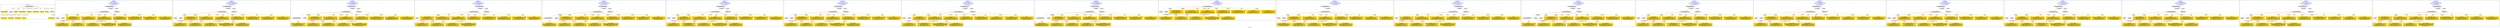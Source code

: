 digraph n0 {
fontcolor="blue"
remincross="true"
label="s02-dma.csv"
subgraph cluster_0 {
label="1-correct model"
n2[style="filled",color="white",fillcolor="lightgray",label="CulturalHeritageObject1"];
n3[shape="plaintext",style="filled",fillcolor="gold",label="Object Earliest Date"];
n4[style="filled",color="white",fillcolor="lightgray",label="Person1"];
n5[shape="plaintext",style="filled",fillcolor="gold",label="dimensions"];
n6[shape="plaintext",style="filled",fillcolor="gold",label="Object Facet Value 1"];
n7[shape="plaintext",style="filled",fillcolor="gold",label="Object Rights"];
n8[shape="plaintext",style="filled",fillcolor="gold",label="Object Link Source"];
n9[shape="plaintext",style="filled",fillcolor="gold",label="Object Title"];
n10[shape="plaintext",style="filled",fillcolor="gold",label="Object ID"];
n11[style="filled",color="white",fillcolor="lightgray",label="Concept1"];
n12[shape="plaintext",style="filled",fillcolor="gold",label="Artist Nationality"];
n13[shape="plaintext",style="filled",fillcolor="gold",label="Artist Birth Date"];
n14[shape="plaintext",style="filled",fillcolor="gold",label="Artist Death Date"];
n15[shape="plaintext",style="filled",fillcolor="gold",label="Artist Name"];
n16[shape="plaintext",style="filled",fillcolor="gold",label="Object Work Type"];
}
subgraph cluster_1 {
label="candidate 0\nlink coherence:1.0\nnode coherence:1.0\nconfidence:0.628959161238123\nmapping score:0.6540974981904853\ncost:15.99992\n-precision:0.62-recall:0.71"
n18[style="filled",color="white",fillcolor="lightgray",label="CulturalHeritageObject1"];
n19[style="filled",color="white",fillcolor="lightgray",label="Person1"];
n20[style="filled",color="white",fillcolor="lightgray",label="Concept1"];
n21[style="filled",color="white",fillcolor="lightgray",label="EuropeanaAggregation1"];
n22[style="filled",color="white",fillcolor="lightgray",label="WebResource1"];
n23[shape="plaintext",style="filled",fillcolor="gold",label="Artist Name\n[Person,nameOfThePerson,0.523]\n[Document,classLink,0.216]\n[CulturalHeritageObject,provenance,0.137]\n[CulturalHeritageObject,title,0.123]"];
n24[shape="plaintext",style="filled",fillcolor="gold",label="Artist Death Date\n[Person,dateOfDeath,0.508]\n[CulturalHeritageObject,created,0.289]\n[Person,dateOfBirth,0.147]\n[CulturalHeritageObject,provenance,0.057]"];
n25[shape="plaintext",style="filled",fillcolor="gold",label="Object Earliest Date\n[CulturalHeritageObject,created,0.451]\n[Person,dateOfBirth,0.276]\n[Person,dateOfDeath,0.25]\n[CulturalHeritageObject,provenance,0.023]"];
n26[shape="plaintext",style="filled",fillcolor="gold",label="Artist Birth Date\n[Person,dateOfBirth,0.52]\n[CulturalHeritageObject,created,0.316]\n[Person,dateOfDeath,0.107]\n[CulturalHeritageObject,description,0.056]"];
n27[shape="plaintext",style="filled",fillcolor="gold",label="Object Rights\n[CulturalHeritageObject,provenance,0.69]\n[Document,classLink,0.122]\n[CulturalHeritageObject,rightsHolder,0.099]\n[CulturalHeritageObject,description,0.089]"];
n28[shape="plaintext",style="filled",fillcolor="gold",label="dimensions\n[CulturalHeritageObject,extent,0.914]\n[Person,nameOfThePerson,0.08]\n[CulturalHeritageObject,description,0.006]\n[CulturalHeritageObject,accessionNumber,0.0]"];
n29[shape="plaintext",style="filled",fillcolor="gold",label="Object Facet Value 1\n[CulturalHeritageObject,medium,0.864]\n[Concept,prefLabel,0.098]\n[CulturalHeritageObject,description,0.033]\n[CulturalHeritageObject,extent,0.006]"];
n30[shape="plaintext",style="filled",fillcolor="gold",label="Object Link Source\n[CulturalHeritageObject,provenance,0.545]\n[CulturalHeritageObject,rightsHolder,0.23]\n[Document,classLink,0.136]\n[CulturalHeritageObject,description,0.088]"];
n31[shape="plaintext",style="filled",fillcolor="gold",label="Artist Nationality\n[Person,countryAssociatedWithThePerson,0.807]\n[CulturalHeritageObject,provenance,0.082]\n[CulturalHeritageObject,description,0.064]\n[Concept,prefLabel,0.047]"];
n32[shape="plaintext",style="filled",fillcolor="gold",label="Object ID\n[WebResource,classLink,0.646]\n[CulturalHeritageObject,provenance,0.151]\n[Person,nameOfThePerson,0.147]\n[Document,classLink,0.056]"];
n33[shape="plaintext",style="filled",fillcolor="gold",label="Object Work Type\n[Concept,prefLabel,0.713]\n[CulturalHeritageObject,description,0.217]\n[CulturalHeritageObject,provenance,0.068]\n[CulturalHeritageObject,title,0.002]"];
n34[shape="plaintext",style="filled",fillcolor="gold",label="Object Title\n[CulturalHeritageObject,description,0.366]\n[CulturalHeritageObject,title,0.298]\n[Document,classLink,0.203]\n[CulturalHeritageObject,provenance,0.134]"];
}
subgraph cluster_2 {
label="candidate 1\nlink coherence:1.0\nnode coherence:1.0\nconfidence:0.6232454985945488\nmapping score:0.6521929439759607\ncost:15.99992\n-precision:0.69-recall:0.79"
n36[style="filled",color="white",fillcolor="lightgray",label="CulturalHeritageObject1"];
n37[style="filled",color="white",fillcolor="lightgray",label="Person1"];
n38[style="filled",color="white",fillcolor="lightgray",label="Concept1"];
n39[style="filled",color="white",fillcolor="lightgray",label="EuropeanaAggregation1"];
n40[style="filled",color="white",fillcolor="lightgray",label="WebResource1"];
n41[shape="plaintext",style="filled",fillcolor="gold",label="Artist Name\n[Person,nameOfThePerson,0.523]\n[Document,classLink,0.216]\n[CulturalHeritageObject,provenance,0.137]\n[CulturalHeritageObject,title,0.123]"];
n42[shape="plaintext",style="filled",fillcolor="gold",label="Artist Death Date\n[Person,dateOfDeath,0.508]\n[CulturalHeritageObject,created,0.289]\n[Person,dateOfBirth,0.147]\n[CulturalHeritageObject,provenance,0.057]"];
n43[shape="plaintext",style="filled",fillcolor="gold",label="Object Earliest Date\n[CulturalHeritageObject,created,0.451]\n[Person,dateOfBirth,0.276]\n[Person,dateOfDeath,0.25]\n[CulturalHeritageObject,provenance,0.023]"];
n44[shape="plaintext",style="filled",fillcolor="gold",label="Artist Birth Date\n[Person,dateOfBirth,0.52]\n[CulturalHeritageObject,created,0.316]\n[Person,dateOfDeath,0.107]\n[CulturalHeritageObject,description,0.056]"];
n45[shape="plaintext",style="filled",fillcolor="gold",label="Object Rights\n[CulturalHeritageObject,provenance,0.69]\n[Document,classLink,0.122]\n[CulturalHeritageObject,rightsHolder,0.099]\n[CulturalHeritageObject,description,0.089]"];
n46[shape="plaintext",style="filled",fillcolor="gold",label="dimensions\n[CulturalHeritageObject,extent,0.914]\n[Person,nameOfThePerson,0.08]\n[CulturalHeritageObject,description,0.006]\n[CulturalHeritageObject,accessionNumber,0.0]"];
n47[shape="plaintext",style="filled",fillcolor="gold",label="Object Facet Value 1\n[CulturalHeritageObject,medium,0.864]\n[Concept,prefLabel,0.098]\n[CulturalHeritageObject,description,0.033]\n[CulturalHeritageObject,extent,0.006]"];
n48[shape="plaintext",style="filled",fillcolor="gold",label="Object Link Source\n[CulturalHeritageObject,provenance,0.545]\n[CulturalHeritageObject,rightsHolder,0.23]\n[Document,classLink,0.136]\n[CulturalHeritageObject,description,0.088]"];
n49[shape="plaintext",style="filled",fillcolor="gold",label="Artist Nationality\n[Person,countryAssociatedWithThePerson,0.807]\n[CulturalHeritageObject,provenance,0.082]\n[CulturalHeritageObject,description,0.064]\n[Concept,prefLabel,0.047]"];
n50[shape="plaintext",style="filled",fillcolor="gold",label="Object ID\n[WebResource,classLink,0.646]\n[CulturalHeritageObject,provenance,0.151]\n[Person,nameOfThePerson,0.147]\n[Document,classLink,0.056]"];
n51[shape="plaintext",style="filled",fillcolor="gold",label="Object Title\n[CulturalHeritageObject,description,0.366]\n[CulturalHeritageObject,title,0.298]\n[Document,classLink,0.203]\n[CulturalHeritageObject,provenance,0.134]"];
n52[shape="plaintext",style="filled",fillcolor="gold",label="Object Work Type\n[Concept,prefLabel,0.713]\n[CulturalHeritageObject,description,0.217]\n[CulturalHeritageObject,provenance,0.068]\n[CulturalHeritageObject,title,0.002]"];
}
subgraph cluster_3 {
label="candidate 10\nlink coherence:1.0\nnode coherence:1.0\nconfidence:0.5818428842652654\nmapping score:0.6383920725328662\ncost:15.99992\n-precision:0.56-recall:0.64"
n54[style="filled",color="white",fillcolor="lightgray",label="CulturalHeritageObject1"];
n55[style="filled",color="white",fillcolor="lightgray",label="CulturalHeritageObject2"];
n56[style="filled",color="white",fillcolor="lightgray",label="Person1"];
n57[style="filled",color="white",fillcolor="lightgray",label="EuropeanaAggregation1"];
n58[style="filled",color="white",fillcolor="lightgray",label="WebResource1"];
n59[shape="plaintext",style="filled",fillcolor="gold",label="Artist Name\n[Person,nameOfThePerson,0.523]\n[Document,classLink,0.216]\n[CulturalHeritageObject,provenance,0.137]\n[CulturalHeritageObject,title,0.123]"];
n60[shape="plaintext",style="filled",fillcolor="gold",label="Artist Death Date\n[Person,dateOfDeath,0.508]\n[CulturalHeritageObject,created,0.289]\n[Person,dateOfBirth,0.147]\n[CulturalHeritageObject,provenance,0.057]"];
n61[shape="plaintext",style="filled",fillcolor="gold",label="Object Earliest Date\n[CulturalHeritageObject,created,0.451]\n[Person,dateOfBirth,0.276]\n[Person,dateOfDeath,0.25]\n[CulturalHeritageObject,provenance,0.023]"];
n62[shape="plaintext",style="filled",fillcolor="gold",label="Artist Birth Date\n[Person,dateOfBirth,0.52]\n[CulturalHeritageObject,created,0.316]\n[Person,dateOfDeath,0.107]\n[CulturalHeritageObject,description,0.056]"];
n63[shape="plaintext",style="filled",fillcolor="gold",label="Object Rights\n[CulturalHeritageObject,provenance,0.69]\n[Document,classLink,0.122]\n[CulturalHeritageObject,rightsHolder,0.099]\n[CulturalHeritageObject,description,0.089]"];
n64[shape="plaintext",style="filled",fillcolor="gold",label="dimensions\n[CulturalHeritageObject,extent,0.914]\n[Person,nameOfThePerson,0.08]\n[CulturalHeritageObject,description,0.006]\n[CulturalHeritageObject,accessionNumber,0.0]"];
n65[shape="plaintext",style="filled",fillcolor="gold",label="Object Facet Value 1\n[CulturalHeritageObject,medium,0.864]\n[Concept,prefLabel,0.098]\n[CulturalHeritageObject,description,0.033]\n[CulturalHeritageObject,extent,0.006]"];
n66[shape="plaintext",style="filled",fillcolor="gold",label="Object Link Source\n[CulturalHeritageObject,provenance,0.545]\n[CulturalHeritageObject,rightsHolder,0.23]\n[Document,classLink,0.136]\n[CulturalHeritageObject,description,0.088]"];
n67[shape="plaintext",style="filled",fillcolor="gold",label="Artist Nationality\n[Person,countryAssociatedWithThePerson,0.807]\n[CulturalHeritageObject,provenance,0.082]\n[CulturalHeritageObject,description,0.064]\n[Concept,prefLabel,0.047]"];
n68[shape="plaintext",style="filled",fillcolor="gold",label="Object ID\n[WebResource,classLink,0.646]\n[CulturalHeritageObject,provenance,0.151]\n[Person,nameOfThePerson,0.147]\n[Document,classLink,0.056]"];
n69[shape="plaintext",style="filled",fillcolor="gold",label="Object Work Type\n[Concept,prefLabel,0.713]\n[CulturalHeritageObject,description,0.217]\n[CulturalHeritageObject,provenance,0.068]\n[CulturalHeritageObject,title,0.002]"];
n70[shape="plaintext",style="filled",fillcolor="gold",label="Object Title\n[CulturalHeritageObject,description,0.366]\n[CulturalHeritageObject,title,0.298]\n[Document,classLink,0.203]\n[CulturalHeritageObject,provenance,0.134]"];
}
subgraph cluster_4 {
label="candidate 11\nlink coherence:1.0\nnode coherence:1.0\nconfidence:0.5696901319586375\nmapping score:0.6482300439862124\ncost:14.99993\n-precision:0.6-recall:0.64"
n72[style="filled",color="white",fillcolor="lightgray",label="CulturalHeritageObject1"];
n73[style="filled",color="white",fillcolor="lightgray",label="Person1"];
n74[style="filled",color="white",fillcolor="lightgray",label="EuropeanaAggregation1"];
n75[style="filled",color="white",fillcolor="lightgray",label="WebResource1"];
n76[shape="plaintext",style="filled",fillcolor="gold",label="Artist Name\n[Person,nameOfThePerson,0.523]\n[Document,classLink,0.216]\n[CulturalHeritageObject,provenance,0.137]\n[CulturalHeritageObject,title,0.123]"];
n77[shape="plaintext",style="filled",fillcolor="gold",label="Artist Death Date\n[Person,dateOfDeath,0.508]\n[CulturalHeritageObject,created,0.289]\n[Person,dateOfBirth,0.147]\n[CulturalHeritageObject,provenance,0.057]"];
n78[shape="plaintext",style="filled",fillcolor="gold",label="Object Earliest Date\n[CulturalHeritageObject,created,0.451]\n[Person,dateOfBirth,0.276]\n[Person,dateOfDeath,0.25]\n[CulturalHeritageObject,provenance,0.023]"];
n79[shape="plaintext",style="filled",fillcolor="gold",label="Artist Birth Date\n[Person,dateOfBirth,0.52]\n[CulturalHeritageObject,created,0.316]\n[Person,dateOfDeath,0.107]\n[CulturalHeritageObject,description,0.056]"];
n80[shape="plaintext",style="filled",fillcolor="gold",label="Object Rights\n[CulturalHeritageObject,provenance,0.69]\n[Document,classLink,0.122]\n[CulturalHeritageObject,rightsHolder,0.099]\n[CulturalHeritageObject,description,0.089]"];
n81[shape="plaintext",style="filled",fillcolor="gold",label="dimensions\n[CulturalHeritageObject,extent,0.914]\n[Person,nameOfThePerson,0.08]\n[CulturalHeritageObject,description,0.006]\n[CulturalHeritageObject,accessionNumber,0.0]"];
n82[shape="plaintext",style="filled",fillcolor="gold",label="Object Facet Value 1\n[CulturalHeritageObject,medium,0.864]\n[Concept,prefLabel,0.098]\n[CulturalHeritageObject,description,0.033]\n[CulturalHeritageObject,extent,0.006]"];
n83[shape="plaintext",style="filled",fillcolor="gold",label="Object Link Source\n[CulturalHeritageObject,provenance,0.545]\n[CulturalHeritageObject,rightsHolder,0.23]\n[Document,classLink,0.136]\n[CulturalHeritageObject,description,0.088]"];
n84[shape="plaintext",style="filled",fillcolor="gold",label="Artist Nationality\n[Person,countryAssociatedWithThePerson,0.807]\n[CulturalHeritageObject,provenance,0.082]\n[CulturalHeritageObject,description,0.064]\n[Concept,prefLabel,0.047]"];
n85[shape="plaintext",style="filled",fillcolor="gold",label="Object ID\n[WebResource,classLink,0.646]\n[CulturalHeritageObject,provenance,0.151]\n[Person,nameOfThePerson,0.147]\n[Document,classLink,0.056]"];
n86[shape="plaintext",style="filled",fillcolor="gold",label="Object Work Type\n[Concept,prefLabel,0.713]\n[CulturalHeritageObject,description,0.217]\n[CulturalHeritageObject,provenance,0.068]\n[CulturalHeritageObject,title,0.002]"];
n87[shape="plaintext",style="filled",fillcolor="gold",label="Object Title\n[CulturalHeritageObject,description,0.366]\n[CulturalHeritageObject,title,0.298]\n[Document,classLink,0.203]\n[CulturalHeritageObject,provenance,0.134]"];
}
subgraph cluster_5 {
label="candidate 12\nlink coherence:1.0\nnode coherence:1.0\nconfidence:0.5696901319586375\nmapping score:0.6343411550973236\ncost:15.99992\n-precision:0.56-recall:0.64"
n89[style="filled",color="white",fillcolor="lightgray",label="CulturalHeritageObject1"];
n90[style="filled",color="white",fillcolor="lightgray",label="CulturalHeritageObject2"];
n91[style="filled",color="white",fillcolor="lightgray",label="Person1"];
n92[style="filled",color="white",fillcolor="lightgray",label="EuropeanaAggregation1"];
n93[style="filled",color="white",fillcolor="lightgray",label="WebResource1"];
n94[shape="plaintext",style="filled",fillcolor="gold",label="Artist Name\n[Person,nameOfThePerson,0.523]\n[Document,classLink,0.216]\n[CulturalHeritageObject,provenance,0.137]\n[CulturalHeritageObject,title,0.123]"];
n95[shape="plaintext",style="filled",fillcolor="gold",label="Artist Death Date\n[Person,dateOfDeath,0.508]\n[CulturalHeritageObject,created,0.289]\n[Person,dateOfBirth,0.147]\n[CulturalHeritageObject,provenance,0.057]"];
n96[shape="plaintext",style="filled",fillcolor="gold",label="Object Earliest Date\n[CulturalHeritageObject,created,0.451]\n[Person,dateOfBirth,0.276]\n[Person,dateOfDeath,0.25]\n[CulturalHeritageObject,provenance,0.023]"];
n97[shape="plaintext",style="filled",fillcolor="gold",label="Artist Birth Date\n[Person,dateOfBirth,0.52]\n[CulturalHeritageObject,created,0.316]\n[Person,dateOfDeath,0.107]\n[CulturalHeritageObject,description,0.056]"];
n98[shape="plaintext",style="filled",fillcolor="gold",label="Object Rights\n[CulturalHeritageObject,provenance,0.69]\n[Document,classLink,0.122]\n[CulturalHeritageObject,rightsHolder,0.099]\n[CulturalHeritageObject,description,0.089]"];
n99[shape="plaintext",style="filled",fillcolor="gold",label="dimensions\n[CulturalHeritageObject,extent,0.914]\n[Person,nameOfThePerson,0.08]\n[CulturalHeritageObject,description,0.006]\n[CulturalHeritageObject,accessionNumber,0.0]"];
n100[shape="plaintext",style="filled",fillcolor="gold",label="Object Facet Value 1\n[CulturalHeritageObject,medium,0.864]\n[Concept,prefLabel,0.098]\n[CulturalHeritageObject,description,0.033]\n[CulturalHeritageObject,extent,0.006]"];
n101[shape="plaintext",style="filled",fillcolor="gold",label="Object Link Source\n[CulturalHeritageObject,provenance,0.545]\n[CulturalHeritageObject,rightsHolder,0.23]\n[Document,classLink,0.136]\n[CulturalHeritageObject,description,0.088]"];
n102[shape="plaintext",style="filled",fillcolor="gold",label="Artist Nationality\n[Person,countryAssociatedWithThePerson,0.807]\n[CulturalHeritageObject,provenance,0.082]\n[CulturalHeritageObject,description,0.064]\n[Concept,prefLabel,0.047]"];
n103[shape="plaintext",style="filled",fillcolor="gold",label="Object ID\n[WebResource,classLink,0.646]\n[CulturalHeritageObject,provenance,0.151]\n[Person,nameOfThePerson,0.147]\n[Document,classLink,0.056]"];
n104[shape="plaintext",style="filled",fillcolor="gold",label="Object Title\n[CulturalHeritageObject,description,0.366]\n[CulturalHeritageObject,title,0.298]\n[Document,classLink,0.203]\n[CulturalHeritageObject,provenance,0.134]"];
n105[shape="plaintext",style="filled",fillcolor="gold",label="Object Work Type\n[Concept,prefLabel,0.713]\n[CulturalHeritageObject,description,0.217]\n[CulturalHeritageObject,provenance,0.068]\n[CulturalHeritageObject,title,0.002]"];
}
subgraph cluster_6 {
label="candidate 13\nlink coherence:1.0\nnode coherence:1.0\nconfidence:0.5651236020166205\nmapping score:0.6328189784499846\ncost:15.99992\n-precision:0.44-recall:0.5"
n107[style="filled",color="white",fillcolor="lightgray",label="CulturalHeritageObject1"];
n108[style="filled",color="white",fillcolor="lightgray",label="Person1"];
n109[style="filled",color="white",fillcolor="lightgray",label="Concept1"];
n110[style="filled",color="white",fillcolor="lightgray",label="EuropeanaAggregation1"];
n111[style="filled",color="white",fillcolor="lightgray",label="WebResource1"];
n112[shape="plaintext",style="filled",fillcolor="gold",label="Artist Name\n[Person,nameOfThePerson,0.523]\n[Document,classLink,0.216]\n[CulturalHeritageObject,provenance,0.137]\n[CulturalHeritageObject,title,0.123]"];
n113[shape="plaintext",style="filled",fillcolor="gold",label="Object Earliest Date\n[CulturalHeritageObject,created,0.451]\n[Person,dateOfBirth,0.276]\n[Person,dateOfDeath,0.25]\n[CulturalHeritageObject,provenance,0.023]"];
n114[shape="plaintext",style="filled",fillcolor="gold",label="Artist Birth Date\n[Person,dateOfBirth,0.52]\n[CulturalHeritageObject,created,0.316]\n[Person,dateOfDeath,0.107]\n[CulturalHeritageObject,description,0.056]"];
n115[shape="plaintext",style="filled",fillcolor="gold",label="Artist Death Date\n[Person,dateOfDeath,0.508]\n[CulturalHeritageObject,created,0.289]\n[Person,dateOfBirth,0.147]\n[CulturalHeritageObject,provenance,0.057]"];
n116[shape="plaintext",style="filled",fillcolor="gold",label="Object Rights\n[CulturalHeritageObject,provenance,0.69]\n[Document,classLink,0.122]\n[CulturalHeritageObject,rightsHolder,0.099]\n[CulturalHeritageObject,description,0.089]"];
n117[shape="plaintext",style="filled",fillcolor="gold",label="dimensions\n[CulturalHeritageObject,extent,0.914]\n[Person,nameOfThePerson,0.08]\n[CulturalHeritageObject,description,0.006]\n[CulturalHeritageObject,accessionNumber,0.0]"];
n118[shape="plaintext",style="filled",fillcolor="gold",label="Object Facet Value 1\n[CulturalHeritageObject,medium,0.864]\n[Concept,prefLabel,0.098]\n[CulturalHeritageObject,description,0.033]\n[CulturalHeritageObject,extent,0.006]"];
n119[shape="plaintext",style="filled",fillcolor="gold",label="Object Link Source\n[CulturalHeritageObject,provenance,0.545]\n[CulturalHeritageObject,rightsHolder,0.23]\n[Document,classLink,0.136]\n[CulturalHeritageObject,description,0.088]"];
n120[shape="plaintext",style="filled",fillcolor="gold",label="Artist Nationality\n[Person,countryAssociatedWithThePerson,0.807]\n[CulturalHeritageObject,provenance,0.082]\n[CulturalHeritageObject,description,0.064]\n[Concept,prefLabel,0.047]"];
n121[shape="plaintext",style="filled",fillcolor="gold",label="Object ID\n[WebResource,classLink,0.646]\n[CulturalHeritageObject,provenance,0.151]\n[Person,nameOfThePerson,0.147]\n[Document,classLink,0.056]"];
n122[shape="plaintext",style="filled",fillcolor="gold",label="Object Work Type\n[Concept,prefLabel,0.713]\n[CulturalHeritageObject,description,0.217]\n[CulturalHeritageObject,provenance,0.068]\n[CulturalHeritageObject,title,0.002]"];
n123[shape="plaintext",style="filled",fillcolor="gold",label="Object Title\n[CulturalHeritageObject,description,0.366]\n[CulturalHeritageObject,title,0.298]\n[Document,classLink,0.203]\n[CulturalHeritageObject,provenance,0.134]"];
}
subgraph cluster_7 {
label="candidate 14\nlink coherence:1.0\nnode coherence:1.0\nconfidence:0.5644677791900116\nmapping score:0.632600370841115\ncost:15.99992\n-precision:0.5-recall:0.57"
n125[style="filled",color="white",fillcolor="lightgray",label="CulturalHeritageObject1"];
n126[style="filled",color="white",fillcolor="lightgray",label="Person1"];
n127[style="filled",color="white",fillcolor="lightgray",label="Concept1"];
n128[style="filled",color="white",fillcolor="lightgray",label="EuropeanaAggregation1"];
n129[style="filled",color="white",fillcolor="lightgray",label="WebResource1"];
n130[shape="plaintext",style="filled",fillcolor="gold",label="Artist Name\n[Person,nameOfThePerson,0.523]\n[Document,classLink,0.216]\n[CulturalHeritageObject,provenance,0.137]\n[CulturalHeritageObject,title,0.123]"];
n131[shape="plaintext",style="filled",fillcolor="gold",label="Object Earliest Date\n[CulturalHeritageObject,created,0.451]\n[Person,dateOfBirth,0.276]\n[Person,dateOfDeath,0.25]\n[CulturalHeritageObject,provenance,0.023]"];
n132[shape="plaintext",style="filled",fillcolor="gold",label="Artist Birth Date\n[Person,dateOfBirth,0.52]\n[CulturalHeritageObject,created,0.316]\n[Person,dateOfDeath,0.107]\n[CulturalHeritageObject,description,0.056]"];
n133[shape="plaintext",style="filled",fillcolor="gold",label="Artist Death Date\n[Person,dateOfDeath,0.508]\n[CulturalHeritageObject,created,0.289]\n[Person,dateOfBirth,0.147]\n[CulturalHeritageObject,provenance,0.057]"];
n134[shape="plaintext",style="filled",fillcolor="gold",label="Object Rights\n[CulturalHeritageObject,provenance,0.69]\n[Document,classLink,0.122]\n[CulturalHeritageObject,rightsHolder,0.099]\n[CulturalHeritageObject,description,0.089]"];
n135[shape="plaintext",style="filled",fillcolor="gold",label="dimensions\n[CulturalHeritageObject,extent,0.914]\n[Person,nameOfThePerson,0.08]\n[CulturalHeritageObject,description,0.006]\n[CulturalHeritageObject,accessionNumber,0.0]"];
n136[shape="plaintext",style="filled",fillcolor="gold",label="Object Facet Value 1\n[CulturalHeritageObject,medium,0.864]\n[Concept,prefLabel,0.098]\n[CulturalHeritageObject,description,0.033]\n[CulturalHeritageObject,extent,0.006]"];
n137[shape="plaintext",style="filled",fillcolor="gold",label="Object Link Source\n[CulturalHeritageObject,provenance,0.545]\n[CulturalHeritageObject,rightsHolder,0.23]\n[Document,classLink,0.136]\n[CulturalHeritageObject,description,0.088]"];
n138[shape="plaintext",style="filled",fillcolor="gold",label="Artist Nationality\n[Person,countryAssociatedWithThePerson,0.807]\n[CulturalHeritageObject,provenance,0.082]\n[CulturalHeritageObject,description,0.064]\n[Concept,prefLabel,0.047]"];
n139[shape="plaintext",style="filled",fillcolor="gold",label="Object ID\n[WebResource,classLink,0.646]\n[CulturalHeritageObject,provenance,0.151]\n[Person,nameOfThePerson,0.147]\n[Document,classLink,0.056]"];
n140[shape="plaintext",style="filled",fillcolor="gold",label="Object Work Type\n[Concept,prefLabel,0.713]\n[CulturalHeritageObject,description,0.217]\n[CulturalHeritageObject,provenance,0.068]\n[CulturalHeritageObject,title,0.002]"];
n141[shape="plaintext",style="filled",fillcolor="gold",label="Object Title\n[CulturalHeritageObject,description,0.366]\n[CulturalHeritageObject,title,0.298]\n[Document,classLink,0.203]\n[CulturalHeritageObject,provenance,0.134]"];
}
subgraph cluster_8 {
label="candidate 15\nlink coherence:1.0\nnode coherence:1.0\nconfidence:0.5640842112598967\nmapping score:0.63247251486441\ncost:15.99992\n-precision:0.44-recall:0.5"
n143[style="filled",color="white",fillcolor="lightgray",label="CulturalHeritageObject1"];
n144[style="filled",color="white",fillcolor="lightgray",label="Person1"];
n145[style="filled",color="white",fillcolor="lightgray",label="Concept1"];
n146[style="filled",color="white",fillcolor="lightgray",label="EuropeanaAggregation1"];
n147[style="filled",color="white",fillcolor="lightgray",label="WebResource1"];
n148[shape="plaintext",style="filled",fillcolor="gold",label="Artist Death Date\n[Person,dateOfDeath,0.508]\n[CulturalHeritageObject,created,0.289]\n[Person,dateOfBirth,0.147]\n[CulturalHeritageObject,provenance,0.057]"];
n149[shape="plaintext",style="filled",fillcolor="gold",label="Artist Birth Date\n[Person,dateOfBirth,0.52]\n[CulturalHeritageObject,created,0.316]\n[Person,dateOfDeath,0.107]\n[CulturalHeritageObject,description,0.056]"];
n150[shape="plaintext",style="filled",fillcolor="gold",label="Object Earliest Date\n[CulturalHeritageObject,created,0.451]\n[Person,dateOfBirth,0.276]\n[Person,dateOfDeath,0.25]\n[CulturalHeritageObject,provenance,0.023]"];
n151[shape="plaintext",style="filled",fillcolor="gold",label="Object Rights\n[CulturalHeritageObject,provenance,0.69]\n[Document,classLink,0.122]\n[CulturalHeritageObject,rightsHolder,0.099]\n[CulturalHeritageObject,description,0.089]"];
n152[shape="plaintext",style="filled",fillcolor="gold",label="dimensions\n[CulturalHeritageObject,extent,0.914]\n[Person,nameOfThePerson,0.08]\n[CulturalHeritageObject,description,0.006]\n[CulturalHeritageObject,accessionNumber,0.0]"];
n153[shape="plaintext",style="filled",fillcolor="gold",label="Object Facet Value 1\n[CulturalHeritageObject,medium,0.864]\n[Concept,prefLabel,0.098]\n[CulturalHeritageObject,description,0.033]\n[CulturalHeritageObject,extent,0.006]"];
n154[shape="plaintext",style="filled",fillcolor="gold",label="Object Link Source\n[CulturalHeritageObject,provenance,0.545]\n[CulturalHeritageObject,rightsHolder,0.23]\n[Document,classLink,0.136]\n[CulturalHeritageObject,description,0.088]"];
n155[shape="plaintext",style="filled",fillcolor="gold",label="Artist Nationality\n[Person,countryAssociatedWithThePerson,0.807]\n[CulturalHeritageObject,provenance,0.082]\n[CulturalHeritageObject,description,0.064]\n[Concept,prefLabel,0.047]"];
n156[shape="plaintext",style="filled",fillcolor="gold",label="Object ID\n[WebResource,classLink,0.646]\n[CulturalHeritageObject,provenance,0.151]\n[Person,nameOfThePerson,0.147]\n[Document,classLink,0.056]"];
n157[shape="plaintext",style="filled",fillcolor="gold",label="Artist Name\n[Person,nameOfThePerson,0.523]\n[Document,classLink,0.216]\n[CulturalHeritageObject,provenance,0.137]\n[CulturalHeritageObject,title,0.123]"];
n158[shape="plaintext",style="filled",fillcolor="gold",label="Object Work Type\n[Concept,prefLabel,0.713]\n[CulturalHeritageObject,description,0.217]\n[CulturalHeritageObject,provenance,0.068]\n[CulturalHeritageObject,title,0.002]"];
n159[shape="plaintext",style="filled",fillcolor="gold",label="Object Title\n[CulturalHeritageObject,description,0.366]\n[CulturalHeritageObject,title,0.298]\n[Document,classLink,0.203]\n[CulturalHeritageObject,provenance,0.134]"];
}
subgraph cluster_9 {
label="candidate 16\nlink coherence:1.0\nnode coherence:1.0\nconfidence:0.5639764693150633\nmapping score:0.6324366008827988\ncost:15.99992\n-precision:0.62-recall:0.71"
n161[style="filled",color="white",fillcolor="lightgray",label="CulturalHeritageObject1"];
n162[style="filled",color="white",fillcolor="lightgray",label="CulturalHeritageObject2"];
n163[style="filled",color="white",fillcolor="lightgray",label="Person1"];
n164[style="filled",color="white",fillcolor="lightgray",label="EuropeanaAggregation1"];
n165[style="filled",color="white",fillcolor="lightgray",label="WebResource1"];
n166[shape="plaintext",style="filled",fillcolor="gold",label="Artist Name\n[Person,nameOfThePerson,0.523]\n[Document,classLink,0.216]\n[CulturalHeritageObject,provenance,0.137]\n[CulturalHeritageObject,title,0.123]"];
n167[shape="plaintext",style="filled",fillcolor="gold",label="Artist Death Date\n[Person,dateOfDeath,0.508]\n[CulturalHeritageObject,created,0.289]\n[Person,dateOfBirth,0.147]\n[CulturalHeritageObject,provenance,0.057]"];
n168[shape="plaintext",style="filled",fillcolor="gold",label="Object Earliest Date\n[CulturalHeritageObject,created,0.451]\n[Person,dateOfBirth,0.276]\n[Person,dateOfDeath,0.25]\n[CulturalHeritageObject,provenance,0.023]"];
n169[shape="plaintext",style="filled",fillcolor="gold",label="Artist Birth Date\n[Person,dateOfBirth,0.52]\n[CulturalHeritageObject,created,0.316]\n[Person,dateOfDeath,0.107]\n[CulturalHeritageObject,description,0.056]"];
n170[shape="plaintext",style="filled",fillcolor="gold",label="Object Rights\n[CulturalHeritageObject,provenance,0.69]\n[Document,classLink,0.122]\n[CulturalHeritageObject,rightsHolder,0.099]\n[CulturalHeritageObject,description,0.089]"];
n171[shape="plaintext",style="filled",fillcolor="gold",label="dimensions\n[CulturalHeritageObject,extent,0.914]\n[Person,nameOfThePerson,0.08]\n[CulturalHeritageObject,description,0.006]\n[CulturalHeritageObject,accessionNumber,0.0]"];
n172[shape="plaintext",style="filled",fillcolor="gold",label="Object Facet Value 1\n[CulturalHeritageObject,medium,0.864]\n[Concept,prefLabel,0.098]\n[CulturalHeritageObject,description,0.033]\n[CulturalHeritageObject,extent,0.006]"];
n173[shape="plaintext",style="filled",fillcolor="gold",label="Object Link Source\n[CulturalHeritageObject,provenance,0.545]\n[CulturalHeritageObject,rightsHolder,0.23]\n[Document,classLink,0.136]\n[CulturalHeritageObject,description,0.088]"];
n174[shape="plaintext",style="filled",fillcolor="gold",label="Artist Nationality\n[Person,countryAssociatedWithThePerson,0.807]\n[CulturalHeritageObject,provenance,0.082]\n[CulturalHeritageObject,description,0.064]\n[Concept,prefLabel,0.047]"];
n175[shape="plaintext",style="filled",fillcolor="gold",label="Object ID\n[WebResource,classLink,0.646]\n[CulturalHeritageObject,provenance,0.151]\n[Person,nameOfThePerson,0.147]\n[Document,classLink,0.056]"];
n176[shape="plaintext",style="filled",fillcolor="gold",label="Object Title\n[CulturalHeritageObject,description,0.366]\n[CulturalHeritageObject,title,0.298]\n[Document,classLink,0.203]\n[CulturalHeritageObject,provenance,0.134]"];
n177[shape="plaintext",style="filled",fillcolor="gold",label="Object Work Type\n[Concept,prefLabel,0.713]\n[CulturalHeritageObject,description,0.217]\n[CulturalHeritageObject,provenance,0.068]\n[CulturalHeritageObject,title,0.002]"];
}
subgraph cluster_10 {
label="candidate 17\nlink coherence:1.0\nnode coherence:1.0\nconfidence:0.5540320478719057\nmapping score:0.6430106826239687\ncost:13.99996\n-precision:0.64-recall:0.64"
n179[style="filled",color="white",fillcolor="lightgray",label="CulturalHeritageObject1"];
n180[style="filled",color="white",fillcolor="lightgray",label="Person1"];
n181[style="filled",color="white",fillcolor="lightgray",label="Concept1"];
n182[shape="plaintext",style="filled",fillcolor="gold",label="Object ID\n[WebResource,classLink,0.646]\n[CulturalHeritageObject,provenance,0.151]\n[Person,nameOfThePerson,0.147]\n[Document,classLink,0.056]"];
n183[shape="plaintext",style="filled",fillcolor="gold",label="Artist Death Date\n[Person,dateOfDeath,0.508]\n[CulturalHeritageObject,created,0.289]\n[Person,dateOfBirth,0.147]\n[CulturalHeritageObject,provenance,0.057]"];
n184[shape="plaintext",style="filled",fillcolor="gold",label="Object Earliest Date\n[CulturalHeritageObject,created,0.451]\n[Person,dateOfBirth,0.276]\n[Person,dateOfDeath,0.25]\n[CulturalHeritageObject,provenance,0.023]"];
n185[shape="plaintext",style="filled",fillcolor="gold",label="Artist Birth Date\n[Person,dateOfBirth,0.52]\n[CulturalHeritageObject,created,0.316]\n[Person,dateOfDeath,0.107]\n[CulturalHeritageObject,description,0.056]"];
n186[shape="plaintext",style="filled",fillcolor="gold",label="Object Rights\n[CulturalHeritageObject,provenance,0.69]\n[Document,classLink,0.122]\n[CulturalHeritageObject,rightsHolder,0.099]\n[CulturalHeritageObject,description,0.089]"];
n187[shape="plaintext",style="filled",fillcolor="gold",label="dimensions\n[CulturalHeritageObject,extent,0.914]\n[Person,nameOfThePerson,0.08]\n[CulturalHeritageObject,description,0.006]\n[CulturalHeritageObject,accessionNumber,0.0]"];
n188[shape="plaintext",style="filled",fillcolor="gold",label="Object Facet Value 1\n[CulturalHeritageObject,medium,0.864]\n[Concept,prefLabel,0.098]\n[CulturalHeritageObject,description,0.033]\n[CulturalHeritageObject,extent,0.006]"];
n189[shape="plaintext",style="filled",fillcolor="gold",label="Object Link Source\n[CulturalHeritageObject,provenance,0.545]\n[CulturalHeritageObject,rightsHolder,0.23]\n[Document,classLink,0.136]\n[CulturalHeritageObject,description,0.088]"];
n190[shape="plaintext",style="filled",fillcolor="gold",label="Artist Nationality\n[Person,countryAssociatedWithThePerson,0.807]\n[CulturalHeritageObject,provenance,0.082]\n[CulturalHeritageObject,description,0.064]\n[Concept,prefLabel,0.047]"];
n191[shape="plaintext",style="filled",fillcolor="gold",label="Artist Name\n[Person,nameOfThePerson,0.523]\n[Document,classLink,0.216]\n[CulturalHeritageObject,provenance,0.137]\n[CulturalHeritageObject,title,0.123]"];
n192[shape="plaintext",style="filled",fillcolor="gold",label="Object Work Type\n[Concept,prefLabel,0.713]\n[CulturalHeritageObject,description,0.217]\n[CulturalHeritageObject,provenance,0.068]\n[CulturalHeritageObject,title,0.002]"];
n193[shape="plaintext",style="filled",fillcolor="gold",label="Object Title\n[CulturalHeritageObject,description,0.366]\n[CulturalHeritageObject,title,0.298]\n[Document,classLink,0.203]\n[CulturalHeritageObject,provenance,0.134]"];
}
subgraph cluster_11 {
label="candidate 18\nlink coherence:1.0\nnode coherence:1.0\nconfidence:0.5540320478719057\nmapping score:0.6430106826239687\ncost:14.99994\n-precision:0.6-recall:0.64"
n195[style="filled",color="white",fillcolor="lightgray",label="CulturalHeritageObject1"];
n196[style="filled",color="white",fillcolor="lightgray",label="Person1"];
n197[style="filled",color="white",fillcolor="lightgray",label="Concept1"];
n198[style="filled",color="white",fillcolor="lightgray",label="EuropeanaAggregation1"];
n199[shape="plaintext",style="filled",fillcolor="gold",label="Object ID\n[WebResource,classLink,0.646]\n[CulturalHeritageObject,provenance,0.151]\n[Person,nameOfThePerson,0.147]\n[Document,classLink,0.056]"];
n200[shape="plaintext",style="filled",fillcolor="gold",label="Artist Death Date\n[Person,dateOfDeath,0.508]\n[CulturalHeritageObject,created,0.289]\n[Person,dateOfBirth,0.147]\n[CulturalHeritageObject,provenance,0.057]"];
n201[shape="plaintext",style="filled",fillcolor="gold",label="Object Earliest Date\n[CulturalHeritageObject,created,0.451]\n[Person,dateOfBirth,0.276]\n[Person,dateOfDeath,0.25]\n[CulturalHeritageObject,provenance,0.023]"];
n202[shape="plaintext",style="filled",fillcolor="gold",label="Artist Birth Date\n[Person,dateOfBirth,0.52]\n[CulturalHeritageObject,created,0.316]\n[Person,dateOfDeath,0.107]\n[CulturalHeritageObject,description,0.056]"];
n203[shape="plaintext",style="filled",fillcolor="gold",label="Object Rights\n[CulturalHeritageObject,provenance,0.69]\n[Document,classLink,0.122]\n[CulturalHeritageObject,rightsHolder,0.099]\n[CulturalHeritageObject,description,0.089]"];
n204[shape="plaintext",style="filled",fillcolor="gold",label="dimensions\n[CulturalHeritageObject,extent,0.914]\n[Person,nameOfThePerson,0.08]\n[CulturalHeritageObject,description,0.006]\n[CulturalHeritageObject,accessionNumber,0.0]"];
n205[shape="plaintext",style="filled",fillcolor="gold",label="Object Facet Value 1\n[CulturalHeritageObject,medium,0.864]\n[Concept,prefLabel,0.098]\n[CulturalHeritageObject,description,0.033]\n[CulturalHeritageObject,extent,0.006]"];
n206[shape="plaintext",style="filled",fillcolor="gold",label="Object Link Source\n[CulturalHeritageObject,provenance,0.545]\n[CulturalHeritageObject,rightsHolder,0.23]\n[Document,classLink,0.136]\n[CulturalHeritageObject,description,0.088]"];
n207[shape="plaintext",style="filled",fillcolor="gold",label="Artist Nationality\n[Person,countryAssociatedWithThePerson,0.807]\n[CulturalHeritageObject,provenance,0.082]\n[CulturalHeritageObject,description,0.064]\n[Concept,prefLabel,0.047]"];
n208[shape="plaintext",style="filled",fillcolor="gold",label="Artist Name\n[Person,nameOfThePerson,0.523]\n[Document,classLink,0.216]\n[CulturalHeritageObject,provenance,0.137]\n[CulturalHeritageObject,title,0.123]"];
n209[shape="plaintext",style="filled",fillcolor="gold",label="Object Work Type\n[Concept,prefLabel,0.713]\n[CulturalHeritageObject,description,0.217]\n[CulturalHeritageObject,provenance,0.068]\n[CulturalHeritageObject,title,0.002]"];
n210[shape="plaintext",style="filled",fillcolor="gold",label="Object Title\n[CulturalHeritageObject,description,0.366]\n[CulturalHeritageObject,title,0.298]\n[Document,classLink,0.203]\n[CulturalHeritageObject,provenance,0.134]"];
}
subgraph cluster_12 {
label="candidate 19\nlink coherence:1.0\nnode coherence:1.0\nconfidence:0.5502871183007272\nmapping score:0.6417623727669091\ncost:14.99993\n-precision:0.53-recall:0.57"
n212[style="filled",color="white",fillcolor="lightgray",label="CulturalHeritageObject1"];
n213[style="filled",color="white",fillcolor="lightgray",label="Person1"];
n214[style="filled",color="white",fillcolor="lightgray",label="EuropeanaAggregation1"];
n215[style="filled",color="white",fillcolor="lightgray",label="WebResource1"];
n216[shape="plaintext",style="filled",fillcolor="gold",label="Artist Name\n[Person,nameOfThePerson,0.523]\n[Document,classLink,0.216]\n[CulturalHeritageObject,provenance,0.137]\n[CulturalHeritageObject,title,0.123]"];
n217[shape="plaintext",style="filled",fillcolor="gold",label="Artist Death Date\n[Person,dateOfDeath,0.508]\n[CulturalHeritageObject,created,0.289]\n[Person,dateOfBirth,0.147]\n[CulturalHeritageObject,provenance,0.057]"];
n218[shape="plaintext",style="filled",fillcolor="gold",label="Artist Birth Date\n[Person,dateOfBirth,0.52]\n[CulturalHeritageObject,created,0.316]\n[Person,dateOfDeath,0.107]\n[CulturalHeritageObject,description,0.056]"];
n219[shape="plaintext",style="filled",fillcolor="gold",label="Object Earliest Date\n[CulturalHeritageObject,created,0.451]\n[Person,dateOfBirth,0.276]\n[Person,dateOfDeath,0.25]\n[CulturalHeritageObject,provenance,0.023]"];
n220[shape="plaintext",style="filled",fillcolor="gold",label="Object Rights\n[CulturalHeritageObject,provenance,0.69]\n[Document,classLink,0.122]\n[CulturalHeritageObject,rightsHolder,0.099]\n[CulturalHeritageObject,description,0.089]"];
n221[shape="plaintext",style="filled",fillcolor="gold",label="dimensions\n[CulturalHeritageObject,extent,0.914]\n[Person,nameOfThePerson,0.08]\n[CulturalHeritageObject,description,0.006]\n[CulturalHeritageObject,accessionNumber,0.0]"];
n222[shape="plaintext",style="filled",fillcolor="gold",label="Object Facet Value 1\n[CulturalHeritageObject,medium,0.864]\n[Concept,prefLabel,0.098]\n[CulturalHeritageObject,description,0.033]\n[CulturalHeritageObject,extent,0.006]"];
n223[shape="plaintext",style="filled",fillcolor="gold",label="Object Link Source\n[CulturalHeritageObject,provenance,0.545]\n[CulturalHeritageObject,rightsHolder,0.23]\n[Document,classLink,0.136]\n[CulturalHeritageObject,description,0.088]"];
n224[shape="plaintext",style="filled",fillcolor="gold",label="Artist Nationality\n[Person,countryAssociatedWithThePerson,0.807]\n[CulturalHeritageObject,provenance,0.082]\n[CulturalHeritageObject,description,0.064]\n[Concept,prefLabel,0.047]"];
n225[shape="plaintext",style="filled",fillcolor="gold",label="Object ID\n[WebResource,classLink,0.646]\n[CulturalHeritageObject,provenance,0.151]\n[Person,nameOfThePerson,0.147]\n[Document,classLink,0.056]"];
n226[shape="plaintext",style="filled",fillcolor="gold",label="Object Title\n[CulturalHeritageObject,description,0.366]\n[CulturalHeritageObject,title,0.298]\n[Document,classLink,0.203]\n[CulturalHeritageObject,provenance,0.134]"];
n227[shape="plaintext",style="filled",fillcolor="gold",label="Object Work Type\n[Concept,prefLabel,0.713]\n[CulturalHeritageObject,description,0.217]\n[CulturalHeritageObject,provenance,0.068]\n[CulturalHeritageObject,title,0.002]"];
}
subgraph cluster_13 {
label="candidate 2\nlink coherence:1.0\nnode coherence:1.0\nconfidence:0.6232454985945488\nmapping score:0.6383040550870719\ncost:16.99991\n-precision:0.59-recall:0.71"
n229[style="filled",color="white",fillcolor="lightgray",label="CulturalHeritageObject1"];
n230[style="filled",color="white",fillcolor="lightgray",label="CulturalHeritageObject2"];
n231[style="filled",color="white",fillcolor="lightgray",label="Person1"];
n232[style="filled",color="white",fillcolor="lightgray",label="Concept1"];
n233[style="filled",color="white",fillcolor="lightgray",label="EuropeanaAggregation1"];
n234[style="filled",color="white",fillcolor="lightgray",label="WebResource1"];
n235[shape="plaintext",style="filled",fillcolor="gold",label="Artist Name\n[Person,nameOfThePerson,0.523]\n[Document,classLink,0.216]\n[CulturalHeritageObject,provenance,0.137]\n[CulturalHeritageObject,title,0.123]"];
n236[shape="plaintext",style="filled",fillcolor="gold",label="Artist Death Date\n[Person,dateOfDeath,0.508]\n[CulturalHeritageObject,created,0.289]\n[Person,dateOfBirth,0.147]\n[CulturalHeritageObject,provenance,0.057]"];
n237[shape="plaintext",style="filled",fillcolor="gold",label="Object Earliest Date\n[CulturalHeritageObject,created,0.451]\n[Person,dateOfBirth,0.276]\n[Person,dateOfDeath,0.25]\n[CulturalHeritageObject,provenance,0.023]"];
n238[shape="plaintext",style="filled",fillcolor="gold",label="Artist Birth Date\n[Person,dateOfBirth,0.52]\n[CulturalHeritageObject,created,0.316]\n[Person,dateOfDeath,0.107]\n[CulturalHeritageObject,description,0.056]"];
n239[shape="plaintext",style="filled",fillcolor="gold",label="Object Rights\n[CulturalHeritageObject,provenance,0.69]\n[Document,classLink,0.122]\n[CulturalHeritageObject,rightsHolder,0.099]\n[CulturalHeritageObject,description,0.089]"];
n240[shape="plaintext",style="filled",fillcolor="gold",label="dimensions\n[CulturalHeritageObject,extent,0.914]\n[Person,nameOfThePerson,0.08]\n[CulturalHeritageObject,description,0.006]\n[CulturalHeritageObject,accessionNumber,0.0]"];
n241[shape="plaintext",style="filled",fillcolor="gold",label="Object Facet Value 1\n[CulturalHeritageObject,medium,0.864]\n[Concept,prefLabel,0.098]\n[CulturalHeritageObject,description,0.033]\n[CulturalHeritageObject,extent,0.006]"];
n242[shape="plaintext",style="filled",fillcolor="gold",label="Object Link Source\n[CulturalHeritageObject,provenance,0.545]\n[CulturalHeritageObject,rightsHolder,0.23]\n[Document,classLink,0.136]\n[CulturalHeritageObject,description,0.088]"];
n243[shape="plaintext",style="filled",fillcolor="gold",label="Artist Nationality\n[Person,countryAssociatedWithThePerson,0.807]\n[CulturalHeritageObject,provenance,0.082]\n[CulturalHeritageObject,description,0.064]\n[Concept,prefLabel,0.047]"];
n244[shape="plaintext",style="filled",fillcolor="gold",label="Object ID\n[WebResource,classLink,0.646]\n[CulturalHeritageObject,provenance,0.151]\n[Person,nameOfThePerson,0.147]\n[Document,classLink,0.056]"];
n245[shape="plaintext",style="filled",fillcolor="gold",label="Object Work Type\n[Concept,prefLabel,0.713]\n[CulturalHeritageObject,description,0.217]\n[CulturalHeritageObject,provenance,0.068]\n[CulturalHeritageObject,title,0.002]"];
n246[shape="plaintext",style="filled",fillcolor="gold",label="Object Title\n[CulturalHeritageObject,description,0.366]\n[CulturalHeritageObject,title,0.298]\n[Document,classLink,0.203]\n[CulturalHeritageObject,provenance,0.134]"];
}
subgraph cluster_14 {
label="candidate 3\nlink coherence:1.0\nnode coherence:1.0\nconfidence:0.5974033952735847\nmapping score:0.6435789095356393\ncost:15.99992\n-precision:0.5-recall:0.57"
n248[style="filled",color="white",fillcolor="lightgray",label="CulturalHeritageObject1"];
n249[style="filled",color="white",fillcolor="lightgray",label="Person1"];
n250[style="filled",color="white",fillcolor="lightgray",label="Concept1"];
n251[style="filled",color="white",fillcolor="lightgray",label="EuropeanaAggregation1"];
n252[style="filled",color="white",fillcolor="lightgray",label="WebResource1"];
n253[shape="plaintext",style="filled",fillcolor="gold",label="Artist Name\n[Person,nameOfThePerson,0.523]\n[Document,classLink,0.216]\n[CulturalHeritageObject,provenance,0.137]\n[CulturalHeritageObject,title,0.123]"];
n254[shape="plaintext",style="filled",fillcolor="gold",label="Artist Death Date\n[Person,dateOfDeath,0.508]\n[CulturalHeritageObject,created,0.289]\n[Person,dateOfBirth,0.147]\n[CulturalHeritageObject,provenance,0.057]"];
n255[shape="plaintext",style="filled",fillcolor="gold",label="Artist Birth Date\n[Person,dateOfBirth,0.52]\n[CulturalHeritageObject,created,0.316]\n[Person,dateOfDeath,0.107]\n[CulturalHeritageObject,description,0.056]"];
n256[shape="plaintext",style="filled",fillcolor="gold",label="Object Earliest Date\n[CulturalHeritageObject,created,0.451]\n[Person,dateOfBirth,0.276]\n[Person,dateOfDeath,0.25]\n[CulturalHeritageObject,provenance,0.023]"];
n257[shape="plaintext",style="filled",fillcolor="gold",label="Object Rights\n[CulturalHeritageObject,provenance,0.69]\n[Document,classLink,0.122]\n[CulturalHeritageObject,rightsHolder,0.099]\n[CulturalHeritageObject,description,0.089]"];
n258[shape="plaintext",style="filled",fillcolor="gold",label="dimensions\n[CulturalHeritageObject,extent,0.914]\n[Person,nameOfThePerson,0.08]\n[CulturalHeritageObject,description,0.006]\n[CulturalHeritageObject,accessionNumber,0.0]"];
n259[shape="plaintext",style="filled",fillcolor="gold",label="Object Facet Value 1\n[CulturalHeritageObject,medium,0.864]\n[Concept,prefLabel,0.098]\n[CulturalHeritageObject,description,0.033]\n[CulturalHeritageObject,extent,0.006]"];
n260[shape="plaintext",style="filled",fillcolor="gold",label="Object Link Source\n[CulturalHeritageObject,provenance,0.545]\n[CulturalHeritageObject,rightsHolder,0.23]\n[Document,classLink,0.136]\n[CulturalHeritageObject,description,0.088]"];
n261[shape="plaintext",style="filled",fillcolor="gold",label="Artist Nationality\n[Person,countryAssociatedWithThePerson,0.807]\n[CulturalHeritageObject,provenance,0.082]\n[CulturalHeritageObject,description,0.064]\n[Concept,prefLabel,0.047]"];
n262[shape="plaintext",style="filled",fillcolor="gold",label="Object ID\n[WebResource,classLink,0.646]\n[CulturalHeritageObject,provenance,0.151]\n[Person,nameOfThePerson,0.147]\n[Document,classLink,0.056]"];
n263[shape="plaintext",style="filled",fillcolor="gold",label="Object Work Type\n[Concept,prefLabel,0.713]\n[CulturalHeritageObject,description,0.217]\n[CulturalHeritageObject,provenance,0.068]\n[CulturalHeritageObject,title,0.002]"];
n264[shape="plaintext",style="filled",fillcolor="gold",label="Object Title\n[CulturalHeritageObject,description,0.366]\n[CulturalHeritageObject,title,0.298]\n[Document,classLink,0.203]\n[CulturalHeritageObject,provenance,0.134]"];
}
subgraph cluster_15 {
label="candidate 4\nlink coherence:1.0\nnode coherence:1.0\nconfidence:0.5956399772244351\nmapping score:0.642991103519256\ncost:15.99992\n-precision:0.56-recall:0.64"
n266[style="filled",color="white",fillcolor="lightgray",label="CulturalHeritageObject1"];
n267[style="filled",color="white",fillcolor="lightgray",label="Person1"];
n268[style="filled",color="white",fillcolor="lightgray",label="Concept1"];
n269[style="filled",color="white",fillcolor="lightgray",label="EuropeanaAggregation1"];
n270[style="filled",color="white",fillcolor="lightgray",label="WebResource1"];
n271[shape="plaintext",style="filled",fillcolor="gold",label="Artist Death Date\n[Person,dateOfDeath,0.508]\n[CulturalHeritageObject,created,0.289]\n[Person,dateOfBirth,0.147]\n[CulturalHeritageObject,provenance,0.057]"];
n272[shape="plaintext",style="filled",fillcolor="gold",label="Object Earliest Date\n[CulturalHeritageObject,created,0.451]\n[Person,dateOfBirth,0.276]\n[Person,dateOfDeath,0.25]\n[CulturalHeritageObject,provenance,0.023]"];
n273[shape="plaintext",style="filled",fillcolor="gold",label="Artist Birth Date\n[Person,dateOfBirth,0.52]\n[CulturalHeritageObject,created,0.316]\n[Person,dateOfDeath,0.107]\n[CulturalHeritageObject,description,0.056]"];
n274[shape="plaintext",style="filled",fillcolor="gold",label="Object Rights\n[CulturalHeritageObject,provenance,0.69]\n[Document,classLink,0.122]\n[CulturalHeritageObject,rightsHolder,0.099]\n[CulturalHeritageObject,description,0.089]"];
n275[shape="plaintext",style="filled",fillcolor="gold",label="dimensions\n[CulturalHeritageObject,extent,0.914]\n[Person,nameOfThePerson,0.08]\n[CulturalHeritageObject,description,0.006]\n[CulturalHeritageObject,accessionNumber,0.0]"];
n276[shape="plaintext",style="filled",fillcolor="gold",label="Object Facet Value 1\n[CulturalHeritageObject,medium,0.864]\n[Concept,prefLabel,0.098]\n[CulturalHeritageObject,description,0.033]\n[CulturalHeritageObject,extent,0.006]"];
n277[shape="plaintext",style="filled",fillcolor="gold",label="Object Link Source\n[CulturalHeritageObject,provenance,0.545]\n[CulturalHeritageObject,rightsHolder,0.23]\n[Document,classLink,0.136]\n[CulturalHeritageObject,description,0.088]"];
n278[shape="plaintext",style="filled",fillcolor="gold",label="Artist Nationality\n[Person,countryAssociatedWithThePerson,0.807]\n[CulturalHeritageObject,provenance,0.082]\n[CulturalHeritageObject,description,0.064]\n[Concept,prefLabel,0.047]"];
n279[shape="plaintext",style="filled",fillcolor="gold",label="Object ID\n[WebResource,classLink,0.646]\n[CulturalHeritageObject,provenance,0.151]\n[Person,nameOfThePerson,0.147]\n[Document,classLink,0.056]"];
n280[shape="plaintext",style="filled",fillcolor="gold",label="Artist Name\n[Person,nameOfThePerson,0.523]\n[Document,classLink,0.216]\n[CulturalHeritageObject,provenance,0.137]\n[CulturalHeritageObject,title,0.123]"];
n281[shape="plaintext",style="filled",fillcolor="gold",label="Object Work Type\n[Concept,prefLabel,0.713]\n[CulturalHeritageObject,description,0.217]\n[CulturalHeritageObject,provenance,0.068]\n[CulturalHeritageObject,title,0.002]"];
n282[shape="plaintext",style="filled",fillcolor="gold",label="Object Title\n[CulturalHeritageObject,description,0.366]\n[CulturalHeritageObject,title,0.298]\n[Document,classLink,0.203]\n[CulturalHeritageObject,provenance,0.134]"];
}
subgraph cluster_16 {
label="candidate 5\nlink coherence:1.0\nnode coherence:1.0\nconfidence:0.5939100887613176\nmapping score:0.6424144740315503\ncost:15.99992\n-precision:0.5-recall:0.57"
n284[style="filled",color="white",fillcolor="lightgray",label="CulturalHeritageObject1"];
n285[style="filled",color="white",fillcolor="lightgray",label="Person1"];
n286[style="filled",color="white",fillcolor="lightgray",label="Concept1"];
n287[style="filled",color="white",fillcolor="lightgray",label="EuropeanaAggregation1"];
n288[style="filled",color="white",fillcolor="lightgray",label="WebResource1"];
n289[shape="plaintext",style="filled",fillcolor="gold",label="Artist Name\n[Person,nameOfThePerson,0.523]\n[Document,classLink,0.216]\n[CulturalHeritageObject,provenance,0.137]\n[CulturalHeritageObject,title,0.123]"];
n290[shape="plaintext",style="filled",fillcolor="gold",label="Artist Death Date\n[Person,dateOfDeath,0.508]\n[CulturalHeritageObject,created,0.289]\n[Person,dateOfBirth,0.147]\n[CulturalHeritageObject,provenance,0.057]"];
n291[shape="plaintext",style="filled",fillcolor="gold",label="Object Earliest Date\n[CulturalHeritageObject,created,0.451]\n[Person,dateOfBirth,0.276]\n[Person,dateOfDeath,0.25]\n[CulturalHeritageObject,provenance,0.023]"];
n292[shape="plaintext",style="filled",fillcolor="gold",label="Artist Birth Date\n[Person,dateOfBirth,0.52]\n[CulturalHeritageObject,created,0.316]\n[Person,dateOfDeath,0.107]\n[CulturalHeritageObject,description,0.056]"];
n293[shape="plaintext",style="filled",fillcolor="gold",label="Object Rights\n[CulturalHeritageObject,provenance,0.69]\n[Document,classLink,0.122]\n[CulturalHeritageObject,rightsHolder,0.099]\n[CulturalHeritageObject,description,0.089]"];
n294[shape="plaintext",style="filled",fillcolor="gold",label="dimensions\n[CulturalHeritageObject,extent,0.914]\n[Person,nameOfThePerson,0.08]\n[CulturalHeritageObject,description,0.006]\n[CulturalHeritageObject,accessionNumber,0.0]"];
n295[shape="plaintext",style="filled",fillcolor="gold",label="Object Facet Value 1\n[CulturalHeritageObject,medium,0.864]\n[Concept,prefLabel,0.098]\n[CulturalHeritageObject,description,0.033]\n[CulturalHeritageObject,extent,0.006]"];
n296[shape="plaintext",style="filled",fillcolor="gold",label="Object Link Source\n[CulturalHeritageObject,provenance,0.545]\n[CulturalHeritageObject,rightsHolder,0.23]\n[Document,classLink,0.136]\n[CulturalHeritageObject,description,0.088]"];
n297[shape="plaintext",style="filled",fillcolor="gold",label="Artist Nationality\n[Person,countryAssociatedWithThePerson,0.807]\n[CulturalHeritageObject,provenance,0.082]\n[CulturalHeritageObject,description,0.064]\n[Concept,prefLabel,0.047]"];
n298[shape="plaintext",style="filled",fillcolor="gold",label="Object ID\n[WebResource,classLink,0.646]\n[CulturalHeritageObject,provenance,0.151]\n[Person,nameOfThePerson,0.147]\n[Document,classLink,0.056]"];
n299[shape="plaintext",style="filled",fillcolor="gold",label="Object Work Type\n[Concept,prefLabel,0.713]\n[CulturalHeritageObject,description,0.217]\n[CulturalHeritageObject,provenance,0.068]\n[CulturalHeritageObject,title,0.002]"];
n300[shape="plaintext",style="filled",fillcolor="gold",label="Object Title\n[CulturalHeritageObject,description,0.366]\n[CulturalHeritageObject,title,0.298]\n[Document,classLink,0.203]\n[CulturalHeritageObject,provenance,0.134]"];
}
subgraph cluster_17 {
label="candidate 6\nlink coherence:1.0\nnode coherence:1.0\nconfidence:0.5916897326300106\nmapping score:0.6416743553211146\ncost:15.99992\n-precision:0.56-recall:0.64"
n302[style="filled",color="white",fillcolor="lightgray",label="CulturalHeritageObject1"];
n303[style="filled",color="white",fillcolor="lightgray",label="Person1"];
n304[style="filled",color="white",fillcolor="lightgray",label="Concept1"];
n305[style="filled",color="white",fillcolor="lightgray",label="EuropeanaAggregation1"];
n306[style="filled",color="white",fillcolor="lightgray",label="WebResource1"];
n307[shape="plaintext",style="filled",fillcolor="gold",label="Artist Name\n[Person,nameOfThePerson,0.523]\n[Document,classLink,0.216]\n[CulturalHeritageObject,provenance,0.137]\n[CulturalHeritageObject,title,0.123]"];
n308[shape="plaintext",style="filled",fillcolor="gold",label="Artist Death Date\n[Person,dateOfDeath,0.508]\n[CulturalHeritageObject,created,0.289]\n[Person,dateOfBirth,0.147]\n[CulturalHeritageObject,provenance,0.057]"];
n309[shape="plaintext",style="filled",fillcolor="gold",label="Artist Birth Date\n[Person,dateOfBirth,0.52]\n[CulturalHeritageObject,created,0.316]\n[Person,dateOfDeath,0.107]\n[CulturalHeritageObject,description,0.056]"];
n310[shape="plaintext",style="filled",fillcolor="gold",label="Object Earliest Date\n[CulturalHeritageObject,created,0.451]\n[Person,dateOfBirth,0.276]\n[Person,dateOfDeath,0.25]\n[CulturalHeritageObject,provenance,0.023]"];
n311[shape="plaintext",style="filled",fillcolor="gold",label="Object Rights\n[CulturalHeritageObject,provenance,0.69]\n[Document,classLink,0.122]\n[CulturalHeritageObject,rightsHolder,0.099]\n[CulturalHeritageObject,description,0.089]"];
n312[shape="plaintext",style="filled",fillcolor="gold",label="dimensions\n[CulturalHeritageObject,extent,0.914]\n[Person,nameOfThePerson,0.08]\n[CulturalHeritageObject,description,0.006]\n[CulturalHeritageObject,accessionNumber,0.0]"];
n313[shape="plaintext",style="filled",fillcolor="gold",label="Object Facet Value 1\n[CulturalHeritageObject,medium,0.864]\n[Concept,prefLabel,0.098]\n[CulturalHeritageObject,description,0.033]\n[CulturalHeritageObject,extent,0.006]"];
n314[shape="plaintext",style="filled",fillcolor="gold",label="Object Link Source\n[CulturalHeritageObject,provenance,0.545]\n[CulturalHeritageObject,rightsHolder,0.23]\n[Document,classLink,0.136]\n[CulturalHeritageObject,description,0.088]"];
n315[shape="plaintext",style="filled",fillcolor="gold",label="Artist Nationality\n[Person,countryAssociatedWithThePerson,0.807]\n[CulturalHeritageObject,provenance,0.082]\n[CulturalHeritageObject,description,0.064]\n[Concept,prefLabel,0.047]"];
n316[shape="plaintext",style="filled",fillcolor="gold",label="Object ID\n[WebResource,classLink,0.646]\n[CulturalHeritageObject,provenance,0.151]\n[Person,nameOfThePerson,0.147]\n[Document,classLink,0.056]"];
n317[shape="plaintext",style="filled",fillcolor="gold",label="Object Title\n[CulturalHeritageObject,description,0.366]\n[CulturalHeritageObject,title,0.298]\n[Document,classLink,0.203]\n[CulturalHeritageObject,provenance,0.134]"];
n318[shape="plaintext",style="filled",fillcolor="gold",label="Object Work Type\n[Concept,prefLabel,0.713]\n[CulturalHeritageObject,description,0.217]\n[CulturalHeritageObject,provenance,0.068]\n[CulturalHeritageObject,title,0.002]"];
}
subgraph cluster_18 {
label="candidate 7\nlink coherence:1.0\nnode coherence:1.0\nconfidence:0.5851993951154978\nmapping score:0.6395109094829438\ncost:15.99992\n-precision:0.69-recall:0.79"
n320[style="filled",color="white",fillcolor="lightgray",label="CulturalHeritageObject1"];
n321[style="filled",color="white",fillcolor="lightgray",label="Person1"];
n322[style="filled",color="white",fillcolor="lightgray",label="Concept1"];
n323[style="filled",color="white",fillcolor="lightgray",label="EuropeanaAggregation1"];
n324[style="filled",color="white",fillcolor="lightgray",label="WebResource1"];
n325[shape="plaintext",style="filled",fillcolor="gold",label="Artist Name\n[Person,nameOfThePerson,0.523]\n[Document,classLink,0.216]\n[CulturalHeritageObject,provenance,0.137]\n[CulturalHeritageObject,title,0.123]"];
n326[shape="plaintext",style="filled",fillcolor="gold",label="Artist Death Date\n[Person,dateOfDeath,0.508]\n[CulturalHeritageObject,created,0.289]\n[Person,dateOfBirth,0.147]\n[CulturalHeritageObject,provenance,0.057]"];
n327[shape="plaintext",style="filled",fillcolor="gold",label="Object Earliest Date\n[CulturalHeritageObject,created,0.451]\n[Person,dateOfBirth,0.276]\n[Person,dateOfDeath,0.25]\n[CulturalHeritageObject,provenance,0.023]"];
n328[shape="plaintext",style="filled",fillcolor="gold",label="Artist Birth Date\n[Person,dateOfBirth,0.52]\n[CulturalHeritageObject,created,0.316]\n[Person,dateOfDeath,0.107]\n[CulturalHeritageObject,description,0.056]"];
n329[shape="plaintext",style="filled",fillcolor="gold",label="Object Rights\n[CulturalHeritageObject,provenance,0.69]\n[Document,classLink,0.122]\n[CulturalHeritageObject,rightsHolder,0.099]\n[CulturalHeritageObject,description,0.089]"];
n330[shape="plaintext",style="filled",fillcolor="gold",label="dimensions\n[CulturalHeritageObject,extent,0.914]\n[Person,nameOfThePerson,0.08]\n[CulturalHeritageObject,description,0.006]\n[CulturalHeritageObject,accessionNumber,0.0]"];
n331[shape="plaintext",style="filled",fillcolor="gold",label="Object Facet Value 1\n[CulturalHeritageObject,medium,0.864]\n[Concept,prefLabel,0.098]\n[CulturalHeritageObject,description,0.033]\n[CulturalHeritageObject,extent,0.006]"];
n332[shape="plaintext",style="filled",fillcolor="gold",label="Artist Nationality\n[Person,countryAssociatedWithThePerson,0.807]\n[CulturalHeritageObject,provenance,0.082]\n[CulturalHeritageObject,description,0.064]\n[Concept,prefLabel,0.047]"];
n333[shape="plaintext",style="filled",fillcolor="gold",label="Object ID\n[WebResource,classLink,0.646]\n[CulturalHeritageObject,provenance,0.151]\n[Person,nameOfThePerson,0.147]\n[Document,classLink,0.056]"];
n334[shape="plaintext",style="filled",fillcolor="gold",label="Object Title\n[CulturalHeritageObject,description,0.366]\n[CulturalHeritageObject,title,0.298]\n[Document,classLink,0.203]\n[CulturalHeritageObject,provenance,0.134]"];
n335[shape="plaintext",style="filled",fillcolor="gold",label="Object Work Type\n[Concept,prefLabel,0.713]\n[CulturalHeritageObject,description,0.217]\n[CulturalHeritageObject,provenance,0.068]\n[CulturalHeritageObject,title,0.002]"];
n336[shape="plaintext",style="filled",fillcolor="gold",label="Object Link Source\n[CulturalHeritageObject,provenance,0.545]\n[CulturalHeritageObject,rightsHolder,0.23]\n[Document,classLink,0.136]\n[CulturalHeritageObject,description,0.088]"];
}
subgraph cluster_19 {
label="candidate 8\nlink coherence:1.0\nnode coherence:1.0\nconfidence:0.5845427282503206\nmapping score:0.6392920205278846\ncost:15.99992\n-precision:0.62-recall:0.71"
n338[style="filled",color="white",fillcolor="lightgray",label="CulturalHeritageObject1"];
n339[style="filled",color="white",fillcolor="lightgray",label="Person1"];
n340[style="filled",color="white",fillcolor="lightgray",label="Concept1"];
n341[style="filled",color="white",fillcolor="lightgray",label="EuropeanaAggregation1"];
n342[style="filled",color="white",fillcolor="lightgray",label="WebResource1"];
n343[shape="plaintext",style="filled",fillcolor="gold",label="Artist Name\n[Person,nameOfThePerson,0.523]\n[Document,classLink,0.216]\n[CulturalHeritageObject,provenance,0.137]\n[CulturalHeritageObject,title,0.123]"];
n344[shape="plaintext",style="filled",fillcolor="gold",label="Artist Death Date\n[Person,dateOfDeath,0.508]\n[CulturalHeritageObject,created,0.289]\n[Person,dateOfBirth,0.147]\n[CulturalHeritageObject,provenance,0.057]"];
n345[shape="plaintext",style="filled",fillcolor="gold",label="Object Earliest Date\n[CulturalHeritageObject,created,0.451]\n[Person,dateOfBirth,0.276]\n[Person,dateOfDeath,0.25]\n[CulturalHeritageObject,provenance,0.023]"];
n346[shape="plaintext",style="filled",fillcolor="gold",label="Object Rights\n[CulturalHeritageObject,provenance,0.69]\n[Document,classLink,0.122]\n[CulturalHeritageObject,rightsHolder,0.099]\n[CulturalHeritageObject,description,0.089]"];
n347[shape="plaintext",style="filled",fillcolor="gold",label="dimensions\n[CulturalHeritageObject,extent,0.914]\n[Person,nameOfThePerson,0.08]\n[CulturalHeritageObject,description,0.006]\n[CulturalHeritageObject,accessionNumber,0.0]"];
n348[shape="plaintext",style="filled",fillcolor="gold",label="Object Facet Value 1\n[CulturalHeritageObject,medium,0.864]\n[Concept,prefLabel,0.098]\n[CulturalHeritageObject,description,0.033]\n[CulturalHeritageObject,extent,0.006]"];
n349[shape="plaintext",style="filled",fillcolor="gold",label="Object Link Source\n[CulturalHeritageObject,provenance,0.545]\n[CulturalHeritageObject,rightsHolder,0.23]\n[Document,classLink,0.136]\n[CulturalHeritageObject,description,0.088]"];
n350[shape="plaintext",style="filled",fillcolor="gold",label="Artist Nationality\n[Person,countryAssociatedWithThePerson,0.807]\n[CulturalHeritageObject,provenance,0.082]\n[CulturalHeritageObject,description,0.064]\n[Concept,prefLabel,0.047]"];
n351[shape="plaintext",style="filled",fillcolor="gold",label="Object ID\n[WebResource,classLink,0.646]\n[CulturalHeritageObject,provenance,0.151]\n[Person,nameOfThePerson,0.147]\n[Document,classLink,0.056]"];
n352[shape="plaintext",style="filled",fillcolor="gold",label="Object Title\n[CulturalHeritageObject,description,0.366]\n[CulturalHeritageObject,title,0.298]\n[Document,classLink,0.203]\n[CulturalHeritageObject,provenance,0.134]"];
n353[shape="plaintext",style="filled",fillcolor="gold",label="Object Work Type\n[Concept,prefLabel,0.713]\n[CulturalHeritageObject,description,0.217]\n[CulturalHeritageObject,provenance,0.068]\n[CulturalHeritageObject,title,0.002]"];
n354[shape="plaintext",style="filled",fillcolor="gold",label="Artist Birth Date\n[Person,dateOfBirth,0.52]\n[CulturalHeritageObject,created,0.316]\n[Person,dateOfDeath,0.107]\n[CulturalHeritageObject,description,0.056]"];
}
subgraph cluster_20 {
label="candidate 9\nlink coherence:1.0\nnode coherence:1.0\nconfidence:0.5818428842652654\nmapping score:0.6522809614217552\ncost:14.99993\n-precision:0.67-recall:0.71"
n356[style="filled",color="white",fillcolor="lightgray",label="CulturalHeritageObject1"];
n357[style="filled",color="white",fillcolor="lightgray",label="Person1"];
n358[style="filled",color="white",fillcolor="lightgray",label="EuropeanaAggregation1"];
n359[style="filled",color="white",fillcolor="lightgray",label="WebResource1"];
n360[shape="plaintext",style="filled",fillcolor="gold",label="Artist Name\n[Person,nameOfThePerson,0.523]\n[Document,classLink,0.216]\n[CulturalHeritageObject,provenance,0.137]\n[CulturalHeritageObject,title,0.123]"];
n361[shape="plaintext",style="filled",fillcolor="gold",label="Artist Death Date\n[Person,dateOfDeath,0.508]\n[CulturalHeritageObject,created,0.289]\n[Person,dateOfBirth,0.147]\n[CulturalHeritageObject,provenance,0.057]"];
n362[shape="plaintext",style="filled",fillcolor="gold",label="Object Earliest Date\n[CulturalHeritageObject,created,0.451]\n[Person,dateOfBirth,0.276]\n[Person,dateOfDeath,0.25]\n[CulturalHeritageObject,provenance,0.023]"];
n363[shape="plaintext",style="filled",fillcolor="gold",label="Artist Birth Date\n[Person,dateOfBirth,0.52]\n[CulturalHeritageObject,created,0.316]\n[Person,dateOfDeath,0.107]\n[CulturalHeritageObject,description,0.056]"];
n364[shape="plaintext",style="filled",fillcolor="gold",label="Object Rights\n[CulturalHeritageObject,provenance,0.69]\n[Document,classLink,0.122]\n[CulturalHeritageObject,rightsHolder,0.099]\n[CulturalHeritageObject,description,0.089]"];
n365[shape="plaintext",style="filled",fillcolor="gold",label="dimensions\n[CulturalHeritageObject,extent,0.914]\n[Person,nameOfThePerson,0.08]\n[CulturalHeritageObject,description,0.006]\n[CulturalHeritageObject,accessionNumber,0.0]"];
n366[shape="plaintext",style="filled",fillcolor="gold",label="Object Facet Value 1\n[CulturalHeritageObject,medium,0.864]\n[Concept,prefLabel,0.098]\n[CulturalHeritageObject,description,0.033]\n[CulturalHeritageObject,extent,0.006]"];
n367[shape="plaintext",style="filled",fillcolor="gold",label="Object Link Source\n[CulturalHeritageObject,provenance,0.545]\n[CulturalHeritageObject,rightsHolder,0.23]\n[Document,classLink,0.136]\n[CulturalHeritageObject,description,0.088]"];
n368[shape="plaintext",style="filled",fillcolor="gold",label="Artist Nationality\n[Person,countryAssociatedWithThePerson,0.807]\n[CulturalHeritageObject,provenance,0.082]\n[CulturalHeritageObject,description,0.064]\n[Concept,prefLabel,0.047]"];
n369[shape="plaintext",style="filled",fillcolor="gold",label="Object ID\n[WebResource,classLink,0.646]\n[CulturalHeritageObject,provenance,0.151]\n[Person,nameOfThePerson,0.147]\n[Document,classLink,0.056]"];
n370[shape="plaintext",style="filled",fillcolor="gold",label="Object Title\n[CulturalHeritageObject,description,0.366]\n[CulturalHeritageObject,title,0.298]\n[Document,classLink,0.203]\n[CulturalHeritageObject,provenance,0.134]"];
n371[shape="plaintext",style="filled",fillcolor="gold",label="Object Work Type\n[Concept,prefLabel,0.713]\n[CulturalHeritageObject,description,0.217]\n[CulturalHeritageObject,provenance,0.068]\n[CulturalHeritageObject,title,0.002]"];
}
n2 -> n3[color="brown",fontcolor="black",label="created"]
n2 -> n4[color="brown",fontcolor="black",label="creator"]
n2 -> n5[color="brown",fontcolor="black",label="extent"]
n2 -> n6[color="brown",fontcolor="black",label="medium"]
n2 -> n7[color="brown",fontcolor="black",label="provenance"]
n2 -> n8[color="brown",fontcolor="black",label="rightsHolder"]
n2 -> n9[color="brown",fontcolor="black",label="title"]
n2 -> n10[color="brown",fontcolor="black",label="accessionNumber"]
n2 -> n11[color="brown",fontcolor="black",label="hasType"]
n4 -> n12[color="brown",fontcolor="black",label="countryAssociatedWithThePerson"]
n4 -> n13[color="brown",fontcolor="black",label="dateOfBirth"]
n4 -> n14[color="brown",fontcolor="black",label="dateOfDeath"]
n4 -> n15[color="brown",fontcolor="black",label="nameOfThePerson"]
n11 -> n16[color="brown",fontcolor="black",label="prefLabel"]
n18 -> n19[color="brown",fontcolor="black",label="creator\nw=0.99997"]
n18 -> n20[color="brown",fontcolor="black",label="subject\nw=0.99999"]
n21 -> n18[color="brown",fontcolor="black",label="aggregatedCHO\nw=0.99998"]
n21 -> n22[color="brown",fontcolor="black",label="hasView\nw=0.99998"]
n19 -> n23[color="brown",fontcolor="black",label="nameOfThePerson\nw=1.0"]
n19 -> n24[color="brown",fontcolor="black",label="dateOfDeath\nw=1.0"]
n18 -> n25[color="brown",fontcolor="black",label="created\nw=1.0"]
n19 -> n26[color="brown",fontcolor="black",label="dateOfBirth\nw=1.0"]
n18 -> n27[color="brown",fontcolor="black",label="provenance\nw=1.0"]
n18 -> n28[color="brown",fontcolor="black",label="extent\nw=1.0"]
n18 -> n29[color="brown",fontcolor="black",label="medium\nw=1.0"]
n18 -> n30[color="brown",fontcolor="black",label="provenance\nw=1.0"]
n19 -> n31[color="brown",fontcolor="black",label="countryAssociatedWithThePerson\nw=1.0"]
n22 -> n32[color="brown",fontcolor="black",label="classLink\nw=1.0"]
n20 -> n33[color="brown",fontcolor="black",label="prefLabel\nw=1.0"]
n18 -> n34[color="brown",fontcolor="black",label="description\nw=1.0"]
n36 -> n37[color="brown",fontcolor="black",label="creator\nw=0.99997"]
n36 -> n38[color="brown",fontcolor="black",label="subject\nw=0.99999"]
n39 -> n36[color="brown",fontcolor="black",label="aggregatedCHO\nw=0.99998"]
n39 -> n40[color="brown",fontcolor="black",label="hasView\nw=0.99998"]
n37 -> n41[color="brown",fontcolor="black",label="nameOfThePerson\nw=1.0"]
n37 -> n42[color="brown",fontcolor="black",label="dateOfDeath\nw=1.0"]
n36 -> n43[color="brown",fontcolor="black",label="created\nw=1.0"]
n37 -> n44[color="brown",fontcolor="black",label="dateOfBirth\nw=1.0"]
n36 -> n45[color="brown",fontcolor="black",label="provenance\nw=1.0"]
n36 -> n46[color="brown",fontcolor="black",label="extent\nw=1.0"]
n36 -> n47[color="brown",fontcolor="black",label="medium\nw=1.0"]
n36 -> n48[color="brown",fontcolor="black",label="provenance\nw=1.0"]
n37 -> n49[color="brown",fontcolor="black",label="countryAssociatedWithThePerson\nw=1.0"]
n40 -> n50[color="brown",fontcolor="black",label="classLink\nw=1.0"]
n36 -> n51[color="brown",fontcolor="black",label="title\nw=1.0"]
n38 -> n52[color="brown",fontcolor="black",label="prefLabel\nw=1.0"]
n54 -> n55[color="brown",fontcolor="black",label="isRelatedTo\nw=0.99999"]
n54 -> n56[color="brown",fontcolor="black",label="creator\nw=0.99997"]
n57 -> n54[color="brown",fontcolor="black",label="aggregatedCHO\nw=0.99998"]
n57 -> n58[color="brown",fontcolor="black",label="hasView\nw=0.99998"]
n56 -> n59[color="brown",fontcolor="black",label="nameOfThePerson\nw=1.0"]
n56 -> n60[color="brown",fontcolor="black",label="dateOfDeath\nw=1.0"]
n54 -> n61[color="brown",fontcolor="black",label="created\nw=1.0"]
n56 -> n62[color="brown",fontcolor="black",label="dateOfBirth\nw=1.0"]
n54 -> n63[color="brown",fontcolor="black",label="provenance\nw=1.0"]
n54 -> n64[color="brown",fontcolor="black",label="extent\nw=1.0"]
n54 -> n65[color="brown",fontcolor="black",label="medium\nw=1.0"]
n54 -> n66[color="brown",fontcolor="black",label="provenance\nw=1.0"]
n56 -> n67[color="brown",fontcolor="black",label="countryAssociatedWithThePerson\nw=1.0"]
n58 -> n68[color="brown",fontcolor="black",label="classLink\nw=1.0"]
n54 -> n69[color="brown",fontcolor="black",label="description\nw=1.0"]
n55 -> n70[color="brown",fontcolor="black",label="title\nw=1.0"]
n72 -> n73[color="brown",fontcolor="black",label="creator\nw=0.99997"]
n74 -> n72[color="brown",fontcolor="black",label="aggregatedCHO\nw=0.99998"]
n74 -> n75[color="brown",fontcolor="black",label="hasView\nw=0.99998"]
n73 -> n76[color="brown",fontcolor="black",label="nameOfThePerson\nw=1.0"]
n73 -> n77[color="brown",fontcolor="black",label="dateOfDeath\nw=1.0"]
n72 -> n78[color="brown",fontcolor="black",label="created\nw=1.0"]
n73 -> n79[color="brown",fontcolor="black",label="dateOfBirth\nw=1.0"]
n72 -> n80[color="brown",fontcolor="black",label="provenance\nw=1.0"]
n72 -> n81[color="brown",fontcolor="black",label="extent\nw=1.0"]
n72 -> n82[color="brown",fontcolor="black",label="medium\nw=1.0"]
n72 -> n83[color="brown",fontcolor="black",label="provenance\nw=1.0"]
n73 -> n84[color="brown",fontcolor="black",label="countryAssociatedWithThePerson\nw=1.0"]
n75 -> n85[color="brown",fontcolor="black",label="classLink\nw=1.0"]
n72 -> n86[color="brown",fontcolor="black",label="title\nw=1.0"]
n72 -> n87[color="brown",fontcolor="black",label="description\nw=1.0"]
n89 -> n90[color="brown",fontcolor="black",label="isRelatedTo\nw=0.99999"]
n89 -> n91[color="brown",fontcolor="black",label="creator\nw=0.99997"]
n92 -> n89[color="brown",fontcolor="black",label="aggregatedCHO\nw=0.99998"]
n92 -> n93[color="brown",fontcolor="black",label="hasView\nw=0.99998"]
n91 -> n94[color="brown",fontcolor="black",label="nameOfThePerson\nw=1.0"]
n91 -> n95[color="brown",fontcolor="black",label="dateOfDeath\nw=1.0"]
n89 -> n96[color="brown",fontcolor="black",label="created\nw=1.0"]
n91 -> n97[color="brown",fontcolor="black",label="dateOfBirth\nw=1.0"]
n89 -> n98[color="brown",fontcolor="black",label="provenance\nw=1.0"]
n89 -> n99[color="brown",fontcolor="black",label="extent\nw=1.0"]
n89 -> n100[color="brown",fontcolor="black",label="medium\nw=1.0"]
n89 -> n101[color="brown",fontcolor="black",label="provenance\nw=1.0"]
n91 -> n102[color="brown",fontcolor="black",label="countryAssociatedWithThePerson\nw=1.0"]
n93 -> n103[color="brown",fontcolor="black",label="classLink\nw=1.0"]
n89 -> n104[color="brown",fontcolor="black",label="description\nw=1.0"]
n90 -> n105[color="brown",fontcolor="black",label="title\nw=1.0"]
n107 -> n108[color="brown",fontcolor="black",label="creator\nw=0.99997"]
n107 -> n109[color="brown",fontcolor="black",label="subject\nw=0.99999"]
n110 -> n107[color="brown",fontcolor="black",label="aggregatedCHO\nw=0.99998"]
n110 -> n111[color="brown",fontcolor="black",label="hasView\nw=0.99998"]
n108 -> n112[color="brown",fontcolor="black",label="nameOfThePerson\nw=1.0"]
n108 -> n113[color="brown",fontcolor="black",label="dateOfDeath\nw=1.0"]
n107 -> n114[color="brown",fontcolor="black",label="created\nw=1.0"]
n108 -> n115[color="brown",fontcolor="black",label="dateOfBirth\nw=1.0"]
n107 -> n116[color="brown",fontcolor="black",label="provenance\nw=1.0"]
n107 -> n117[color="brown",fontcolor="black",label="extent\nw=1.0"]
n107 -> n118[color="brown",fontcolor="black",label="medium\nw=1.0"]
n107 -> n119[color="brown",fontcolor="black",label="provenance\nw=1.0"]
n108 -> n120[color="brown",fontcolor="black",label="countryAssociatedWithThePerson\nw=1.0"]
n111 -> n121[color="brown",fontcolor="black",label="classLink\nw=1.0"]
n109 -> n122[color="brown",fontcolor="black",label="prefLabel\nw=1.0"]
n107 -> n123[color="brown",fontcolor="black",label="description\nw=1.0"]
n125 -> n126[color="brown",fontcolor="black",label="creator\nw=0.99997"]
n125 -> n127[color="brown",fontcolor="black",label="subject\nw=0.99999"]
n128 -> n125[color="brown",fontcolor="black",label="aggregatedCHO\nw=0.99998"]
n128 -> n129[color="brown",fontcolor="black",label="hasView\nw=0.99998"]
n126 -> n130[color="brown",fontcolor="black",label="nameOfThePerson\nw=1.0"]
n125 -> n131[color="brown",fontcolor="black",label="created\nw=1.0"]
n126 -> n132[color="brown",fontcolor="black",label="dateOfDeath\nw=1.0"]
n126 -> n133[color="brown",fontcolor="black",label="dateOfBirth\nw=1.0"]
n125 -> n134[color="brown",fontcolor="black",label="provenance\nw=1.0"]
n125 -> n135[color="brown",fontcolor="black",label="extent\nw=1.0"]
n125 -> n136[color="brown",fontcolor="black",label="medium\nw=1.0"]
n125 -> n137[color="brown",fontcolor="black",label="provenance\nw=1.0"]
n126 -> n138[color="brown",fontcolor="black",label="countryAssociatedWithThePerson\nw=1.0"]
n129 -> n139[color="brown",fontcolor="black",label="classLink\nw=1.0"]
n127 -> n140[color="brown",fontcolor="black",label="prefLabel\nw=1.0"]
n125 -> n141[color="brown",fontcolor="black",label="description\nw=1.0"]
n143 -> n144[color="brown",fontcolor="black",label="creator\nw=0.99997"]
n143 -> n145[color="brown",fontcolor="black",label="subject\nw=0.99999"]
n146 -> n143[color="brown",fontcolor="black",label="aggregatedCHO\nw=0.99998"]
n146 -> n147[color="brown",fontcolor="black",label="hasView\nw=0.99998"]
n144 -> n148[color="brown",fontcolor="black",label="dateOfDeath\nw=1.0"]
n143 -> n149[color="brown",fontcolor="black",label="created\nw=1.0"]
n144 -> n150[color="brown",fontcolor="black",label="dateOfBirth\nw=1.0"]
n143 -> n151[color="brown",fontcolor="black",label="provenance\nw=1.0"]
n143 -> n152[color="brown",fontcolor="black",label="extent\nw=1.0"]
n143 -> n153[color="brown",fontcolor="black",label="medium\nw=1.0"]
n143 -> n154[color="brown",fontcolor="black",label="provenance\nw=1.0"]
n144 -> n155[color="brown",fontcolor="black",label="countryAssociatedWithThePerson\nw=1.0"]
n147 -> n156[color="brown",fontcolor="black",label="classLink\nw=1.0"]
n143 -> n157[color="brown",fontcolor="black",label="title\nw=1.0"]
n145 -> n158[color="brown",fontcolor="black",label="prefLabel\nw=1.0"]
n143 -> n159[color="brown",fontcolor="black",label="description\nw=1.0"]
n161 -> n162[color="brown",fontcolor="black",label="isRelatedTo\nw=0.99999"]
n161 -> n163[color="brown",fontcolor="black",label="creator\nw=0.99997"]
n164 -> n161[color="brown",fontcolor="black",label="aggregatedCHO\nw=0.99998"]
n164 -> n165[color="brown",fontcolor="black",label="hasView\nw=0.99998"]
n163 -> n166[color="brown",fontcolor="black",label="nameOfThePerson\nw=1.0"]
n163 -> n167[color="brown",fontcolor="black",label="dateOfDeath\nw=1.0"]
n161 -> n168[color="brown",fontcolor="black",label="created\nw=1.0"]
n163 -> n169[color="brown",fontcolor="black",label="dateOfBirth\nw=1.0"]
n161 -> n170[color="brown",fontcolor="black",label="provenance\nw=1.0"]
n161 -> n171[color="brown",fontcolor="black",label="extent\nw=1.0"]
n161 -> n172[color="brown",fontcolor="black",label="medium\nw=1.0"]
n161 -> n173[color="brown",fontcolor="black",label="provenance\nw=1.0"]
n163 -> n174[color="brown",fontcolor="black",label="countryAssociatedWithThePerson\nw=1.0"]
n165 -> n175[color="brown",fontcolor="black",label="classLink\nw=1.0"]
n161 -> n176[color="brown",fontcolor="black",label="title\nw=1.0"]
n162 -> n177[color="brown",fontcolor="black",label="title\nw=1.0"]
n179 -> n180[color="brown",fontcolor="black",label="creator\nw=0.99997"]
n179 -> n181[color="brown",fontcolor="black",label="subject\nw=0.99999"]
n180 -> n182[color="brown",fontcolor="black",label="nameOfThePerson\nw=1.0"]
n180 -> n183[color="brown",fontcolor="black",label="dateOfDeath\nw=1.0"]
n179 -> n184[color="brown",fontcolor="black",label="created\nw=1.0"]
n180 -> n185[color="brown",fontcolor="black",label="dateOfBirth\nw=1.0"]
n179 -> n186[color="brown",fontcolor="black",label="provenance\nw=1.0"]
n179 -> n187[color="brown",fontcolor="black",label="extent\nw=1.0"]
n179 -> n188[color="brown",fontcolor="black",label="medium\nw=1.0"]
n179 -> n189[color="brown",fontcolor="black",label="provenance\nw=1.0"]
n180 -> n190[color="brown",fontcolor="black",label="countryAssociatedWithThePerson\nw=1.0"]
n179 -> n191[color="brown",fontcolor="black",label="title\nw=1.0"]
n181 -> n192[color="brown",fontcolor="black",label="prefLabel\nw=1.0"]
n179 -> n193[color="brown",fontcolor="black",label="description\nw=1.0"]
n195 -> n196[color="brown",fontcolor="black",label="creator\nw=0.99997"]
n195 -> n197[color="brown",fontcolor="black",label="subject\nw=0.99999"]
n198 -> n195[color="brown",fontcolor="black",label="aggregatedCHO\nw=0.99998"]
n196 -> n199[color="brown",fontcolor="black",label="nameOfThePerson\nw=1.0"]
n196 -> n200[color="brown",fontcolor="black",label="dateOfDeath\nw=1.0"]
n195 -> n201[color="brown",fontcolor="black",label="created\nw=1.0"]
n196 -> n202[color="brown",fontcolor="black",label="dateOfBirth\nw=1.0"]
n195 -> n203[color="brown",fontcolor="black",label="provenance\nw=1.0"]
n195 -> n204[color="brown",fontcolor="black",label="extent\nw=1.0"]
n195 -> n205[color="brown",fontcolor="black",label="medium\nw=1.0"]
n195 -> n206[color="brown",fontcolor="black",label="provenance\nw=1.0"]
n196 -> n207[color="brown",fontcolor="black",label="countryAssociatedWithThePerson\nw=1.0"]
n195 -> n208[color="brown",fontcolor="black",label="title\nw=1.0"]
n197 -> n209[color="brown",fontcolor="black",label="prefLabel\nw=1.0"]
n195 -> n210[color="brown",fontcolor="black",label="description\nw=1.0"]
n212 -> n213[color="brown",fontcolor="black",label="creator\nw=0.99997"]
n214 -> n212[color="brown",fontcolor="black",label="aggregatedCHO\nw=0.99998"]
n214 -> n215[color="brown",fontcolor="black",label="hasView\nw=0.99998"]
n213 -> n216[color="brown",fontcolor="black",label="nameOfThePerson\nw=1.0"]
n213 -> n217[color="brown",fontcolor="black",label="dateOfDeath\nw=1.0"]
n212 -> n218[color="brown",fontcolor="black",label="created\nw=1.0"]
n213 -> n219[color="brown",fontcolor="black",label="dateOfBirth\nw=1.0"]
n212 -> n220[color="brown",fontcolor="black",label="provenance\nw=1.0"]
n212 -> n221[color="brown",fontcolor="black",label="extent\nw=1.0"]
n212 -> n222[color="brown",fontcolor="black",label="medium\nw=1.0"]
n212 -> n223[color="brown",fontcolor="black",label="provenance\nw=1.0"]
n213 -> n224[color="brown",fontcolor="black",label="countryAssociatedWithThePerson\nw=1.0"]
n215 -> n225[color="brown",fontcolor="black",label="classLink\nw=1.0"]
n212 -> n226[color="brown",fontcolor="black",label="title\nw=1.0"]
n212 -> n227[color="brown",fontcolor="black",label="description\nw=1.0"]
n229 -> n230[color="brown",fontcolor="black",label="isRelatedTo\nw=0.99999"]
n229 -> n231[color="brown",fontcolor="black",label="creator\nw=0.99997"]
n229 -> n232[color="brown",fontcolor="black",label="subject\nw=0.99999"]
n233 -> n229[color="brown",fontcolor="black",label="aggregatedCHO\nw=0.99998"]
n233 -> n234[color="brown",fontcolor="black",label="hasView\nw=0.99998"]
n231 -> n235[color="brown",fontcolor="black",label="nameOfThePerson\nw=1.0"]
n231 -> n236[color="brown",fontcolor="black",label="dateOfDeath\nw=1.0"]
n229 -> n237[color="brown",fontcolor="black",label="created\nw=1.0"]
n231 -> n238[color="brown",fontcolor="black",label="dateOfBirth\nw=1.0"]
n229 -> n239[color="brown",fontcolor="black",label="provenance\nw=1.0"]
n229 -> n240[color="brown",fontcolor="black",label="extent\nw=1.0"]
n229 -> n241[color="brown",fontcolor="black",label="medium\nw=1.0"]
n229 -> n242[color="brown",fontcolor="black",label="provenance\nw=1.0"]
n231 -> n243[color="brown",fontcolor="black",label="countryAssociatedWithThePerson\nw=1.0"]
n234 -> n244[color="brown",fontcolor="black",label="classLink\nw=1.0"]
n232 -> n245[color="brown",fontcolor="black",label="prefLabel\nw=1.0"]
n230 -> n246[color="brown",fontcolor="black",label="title\nw=1.0"]
n248 -> n249[color="brown",fontcolor="black",label="creator\nw=0.99997"]
n248 -> n250[color="brown",fontcolor="black",label="subject\nw=0.99999"]
n251 -> n248[color="brown",fontcolor="black",label="aggregatedCHO\nw=0.99998"]
n251 -> n252[color="brown",fontcolor="black",label="hasView\nw=0.99998"]
n249 -> n253[color="brown",fontcolor="black",label="nameOfThePerson\nw=1.0"]
n249 -> n254[color="brown",fontcolor="black",label="dateOfDeath\nw=1.0"]
n248 -> n255[color="brown",fontcolor="black",label="created\nw=1.0"]
n249 -> n256[color="brown",fontcolor="black",label="dateOfBirth\nw=1.0"]
n248 -> n257[color="brown",fontcolor="black",label="provenance\nw=1.0"]
n248 -> n258[color="brown",fontcolor="black",label="extent\nw=1.0"]
n248 -> n259[color="brown",fontcolor="black",label="medium\nw=1.0"]
n248 -> n260[color="brown",fontcolor="black",label="provenance\nw=1.0"]
n249 -> n261[color="brown",fontcolor="black",label="countryAssociatedWithThePerson\nw=1.0"]
n252 -> n262[color="brown",fontcolor="black",label="classLink\nw=1.0"]
n250 -> n263[color="brown",fontcolor="black",label="prefLabel\nw=1.0"]
n248 -> n264[color="brown",fontcolor="black",label="description\nw=1.0"]
n266 -> n267[color="brown",fontcolor="black",label="creator\nw=0.99997"]
n266 -> n268[color="brown",fontcolor="black",label="subject\nw=0.99999"]
n269 -> n266[color="brown",fontcolor="black",label="aggregatedCHO\nw=0.99998"]
n269 -> n270[color="brown",fontcolor="black",label="hasView\nw=0.99998"]
n267 -> n271[color="brown",fontcolor="black",label="dateOfDeath\nw=1.0"]
n266 -> n272[color="brown",fontcolor="black",label="created\nw=1.0"]
n267 -> n273[color="brown",fontcolor="black",label="dateOfBirth\nw=1.0"]
n266 -> n274[color="brown",fontcolor="black",label="provenance\nw=1.0"]
n266 -> n275[color="brown",fontcolor="black",label="extent\nw=1.0"]
n266 -> n276[color="brown",fontcolor="black",label="medium\nw=1.0"]
n266 -> n277[color="brown",fontcolor="black",label="provenance\nw=1.0"]
n267 -> n278[color="brown",fontcolor="black",label="countryAssociatedWithThePerson\nw=1.0"]
n270 -> n279[color="brown",fontcolor="black",label="classLink\nw=1.0"]
n266 -> n280[color="brown",fontcolor="black",label="title\nw=1.0"]
n268 -> n281[color="brown",fontcolor="black",label="prefLabel\nw=1.0"]
n266 -> n282[color="brown",fontcolor="black",label="description\nw=1.0"]
n284 -> n285[color="brown",fontcolor="black",label="creator\nw=0.99997"]
n284 -> n286[color="brown",fontcolor="black",label="subject\nw=0.99999"]
n287 -> n284[color="brown",fontcolor="black",label="aggregatedCHO\nw=0.99998"]
n287 -> n288[color="brown",fontcolor="black",label="hasView\nw=0.99998"]
n285 -> n289[color="brown",fontcolor="black",label="nameOfThePerson\nw=1.0"]
n284 -> n290[color="brown",fontcolor="black",label="created\nw=1.0"]
n285 -> n291[color="brown",fontcolor="black",label="dateOfDeath\nw=1.0"]
n285 -> n292[color="brown",fontcolor="black",label="dateOfBirth\nw=1.0"]
n284 -> n293[color="brown",fontcolor="black",label="provenance\nw=1.0"]
n284 -> n294[color="brown",fontcolor="black",label="extent\nw=1.0"]
n284 -> n295[color="brown",fontcolor="black",label="medium\nw=1.0"]
n284 -> n296[color="brown",fontcolor="black",label="provenance\nw=1.0"]
n285 -> n297[color="brown",fontcolor="black",label="countryAssociatedWithThePerson\nw=1.0"]
n288 -> n298[color="brown",fontcolor="black",label="classLink\nw=1.0"]
n286 -> n299[color="brown",fontcolor="black",label="prefLabel\nw=1.0"]
n284 -> n300[color="brown",fontcolor="black",label="description\nw=1.0"]
n302 -> n303[color="brown",fontcolor="black",label="creator\nw=0.99997"]
n302 -> n304[color="brown",fontcolor="black",label="subject\nw=0.99999"]
n305 -> n302[color="brown",fontcolor="black",label="aggregatedCHO\nw=0.99998"]
n305 -> n306[color="brown",fontcolor="black",label="hasView\nw=0.99998"]
n303 -> n307[color="brown",fontcolor="black",label="nameOfThePerson\nw=1.0"]
n303 -> n308[color="brown",fontcolor="black",label="dateOfDeath\nw=1.0"]
n302 -> n309[color="brown",fontcolor="black",label="created\nw=1.0"]
n303 -> n310[color="brown",fontcolor="black",label="dateOfBirth\nw=1.0"]
n302 -> n311[color="brown",fontcolor="black",label="provenance\nw=1.0"]
n302 -> n312[color="brown",fontcolor="black",label="extent\nw=1.0"]
n302 -> n313[color="brown",fontcolor="black",label="medium\nw=1.0"]
n302 -> n314[color="brown",fontcolor="black",label="provenance\nw=1.0"]
n303 -> n315[color="brown",fontcolor="black",label="countryAssociatedWithThePerson\nw=1.0"]
n306 -> n316[color="brown",fontcolor="black",label="classLink\nw=1.0"]
n302 -> n317[color="brown",fontcolor="black",label="title\nw=1.0"]
n304 -> n318[color="brown",fontcolor="black",label="prefLabel\nw=1.0"]
n320 -> n321[color="brown",fontcolor="black",label="creator\nw=0.99997"]
n320 -> n322[color="brown",fontcolor="black",label="subject\nw=0.99999"]
n323 -> n320[color="brown",fontcolor="black",label="aggregatedCHO\nw=0.99998"]
n323 -> n324[color="brown",fontcolor="black",label="hasView\nw=0.99998"]
n321 -> n325[color="brown",fontcolor="black",label="nameOfThePerson\nw=1.0"]
n321 -> n326[color="brown",fontcolor="black",label="dateOfDeath\nw=1.0"]
n320 -> n327[color="brown",fontcolor="black",label="created\nw=1.0"]
n321 -> n328[color="brown",fontcolor="black",label="dateOfBirth\nw=1.0"]
n320 -> n329[color="brown",fontcolor="black",label="provenance\nw=1.0"]
n320 -> n330[color="brown",fontcolor="black",label="extent\nw=1.0"]
n320 -> n331[color="brown",fontcolor="black",label="medium\nw=1.0"]
n321 -> n332[color="brown",fontcolor="black",label="countryAssociatedWithThePerson\nw=1.0"]
n324 -> n333[color="brown",fontcolor="black",label="classLink\nw=1.0"]
n320 -> n334[color="brown",fontcolor="black",label="title\nw=1.0"]
n322 -> n335[color="brown",fontcolor="black",label="prefLabel\nw=1.0"]
n320 -> n336[color="brown",fontcolor="black",label="description\nw=1.0"]
n338 -> n339[color="brown",fontcolor="black",label="creator\nw=0.99997"]
n338 -> n340[color="brown",fontcolor="black",label="subject\nw=0.99999"]
n341 -> n338[color="brown",fontcolor="black",label="aggregatedCHO\nw=0.99998"]
n341 -> n342[color="brown",fontcolor="black",label="hasView\nw=0.99998"]
n339 -> n343[color="brown",fontcolor="black",label="nameOfThePerson\nw=1.0"]
n339 -> n344[color="brown",fontcolor="black",label="dateOfDeath\nw=1.0"]
n338 -> n345[color="brown",fontcolor="black",label="created\nw=1.0"]
n338 -> n346[color="brown",fontcolor="black",label="provenance\nw=1.0"]
n338 -> n347[color="brown",fontcolor="black",label="extent\nw=1.0"]
n338 -> n348[color="brown",fontcolor="black",label="medium\nw=1.0"]
n338 -> n349[color="brown",fontcolor="black",label="provenance\nw=1.0"]
n339 -> n350[color="brown",fontcolor="black",label="countryAssociatedWithThePerson\nw=1.0"]
n342 -> n351[color="brown",fontcolor="black",label="classLink\nw=1.0"]
n338 -> n352[color="brown",fontcolor="black",label="title\nw=1.0"]
n340 -> n353[color="brown",fontcolor="black",label="prefLabel\nw=1.0"]
n338 -> n354[color="brown",fontcolor="black",label="description\nw=1.0"]
n356 -> n357[color="brown",fontcolor="black",label="creator\nw=0.99997"]
n358 -> n356[color="brown",fontcolor="black",label="aggregatedCHO\nw=0.99998"]
n358 -> n359[color="brown",fontcolor="black",label="hasView\nw=0.99998"]
n357 -> n360[color="brown",fontcolor="black",label="nameOfThePerson\nw=1.0"]
n357 -> n361[color="brown",fontcolor="black",label="dateOfDeath\nw=1.0"]
n356 -> n362[color="brown",fontcolor="black",label="created\nw=1.0"]
n357 -> n363[color="brown",fontcolor="black",label="dateOfBirth\nw=1.0"]
n356 -> n364[color="brown",fontcolor="black",label="provenance\nw=1.0"]
n356 -> n365[color="brown",fontcolor="black",label="extent\nw=1.0"]
n356 -> n366[color="brown",fontcolor="black",label="medium\nw=1.0"]
n356 -> n367[color="brown",fontcolor="black",label="provenance\nw=1.0"]
n357 -> n368[color="brown",fontcolor="black",label="countryAssociatedWithThePerson\nw=1.0"]
n359 -> n369[color="brown",fontcolor="black",label="classLink\nw=1.0"]
n356 -> n370[color="brown",fontcolor="black",label="title\nw=1.0"]
n356 -> n371[color="brown",fontcolor="black",label="description\nw=1.0"]
}
